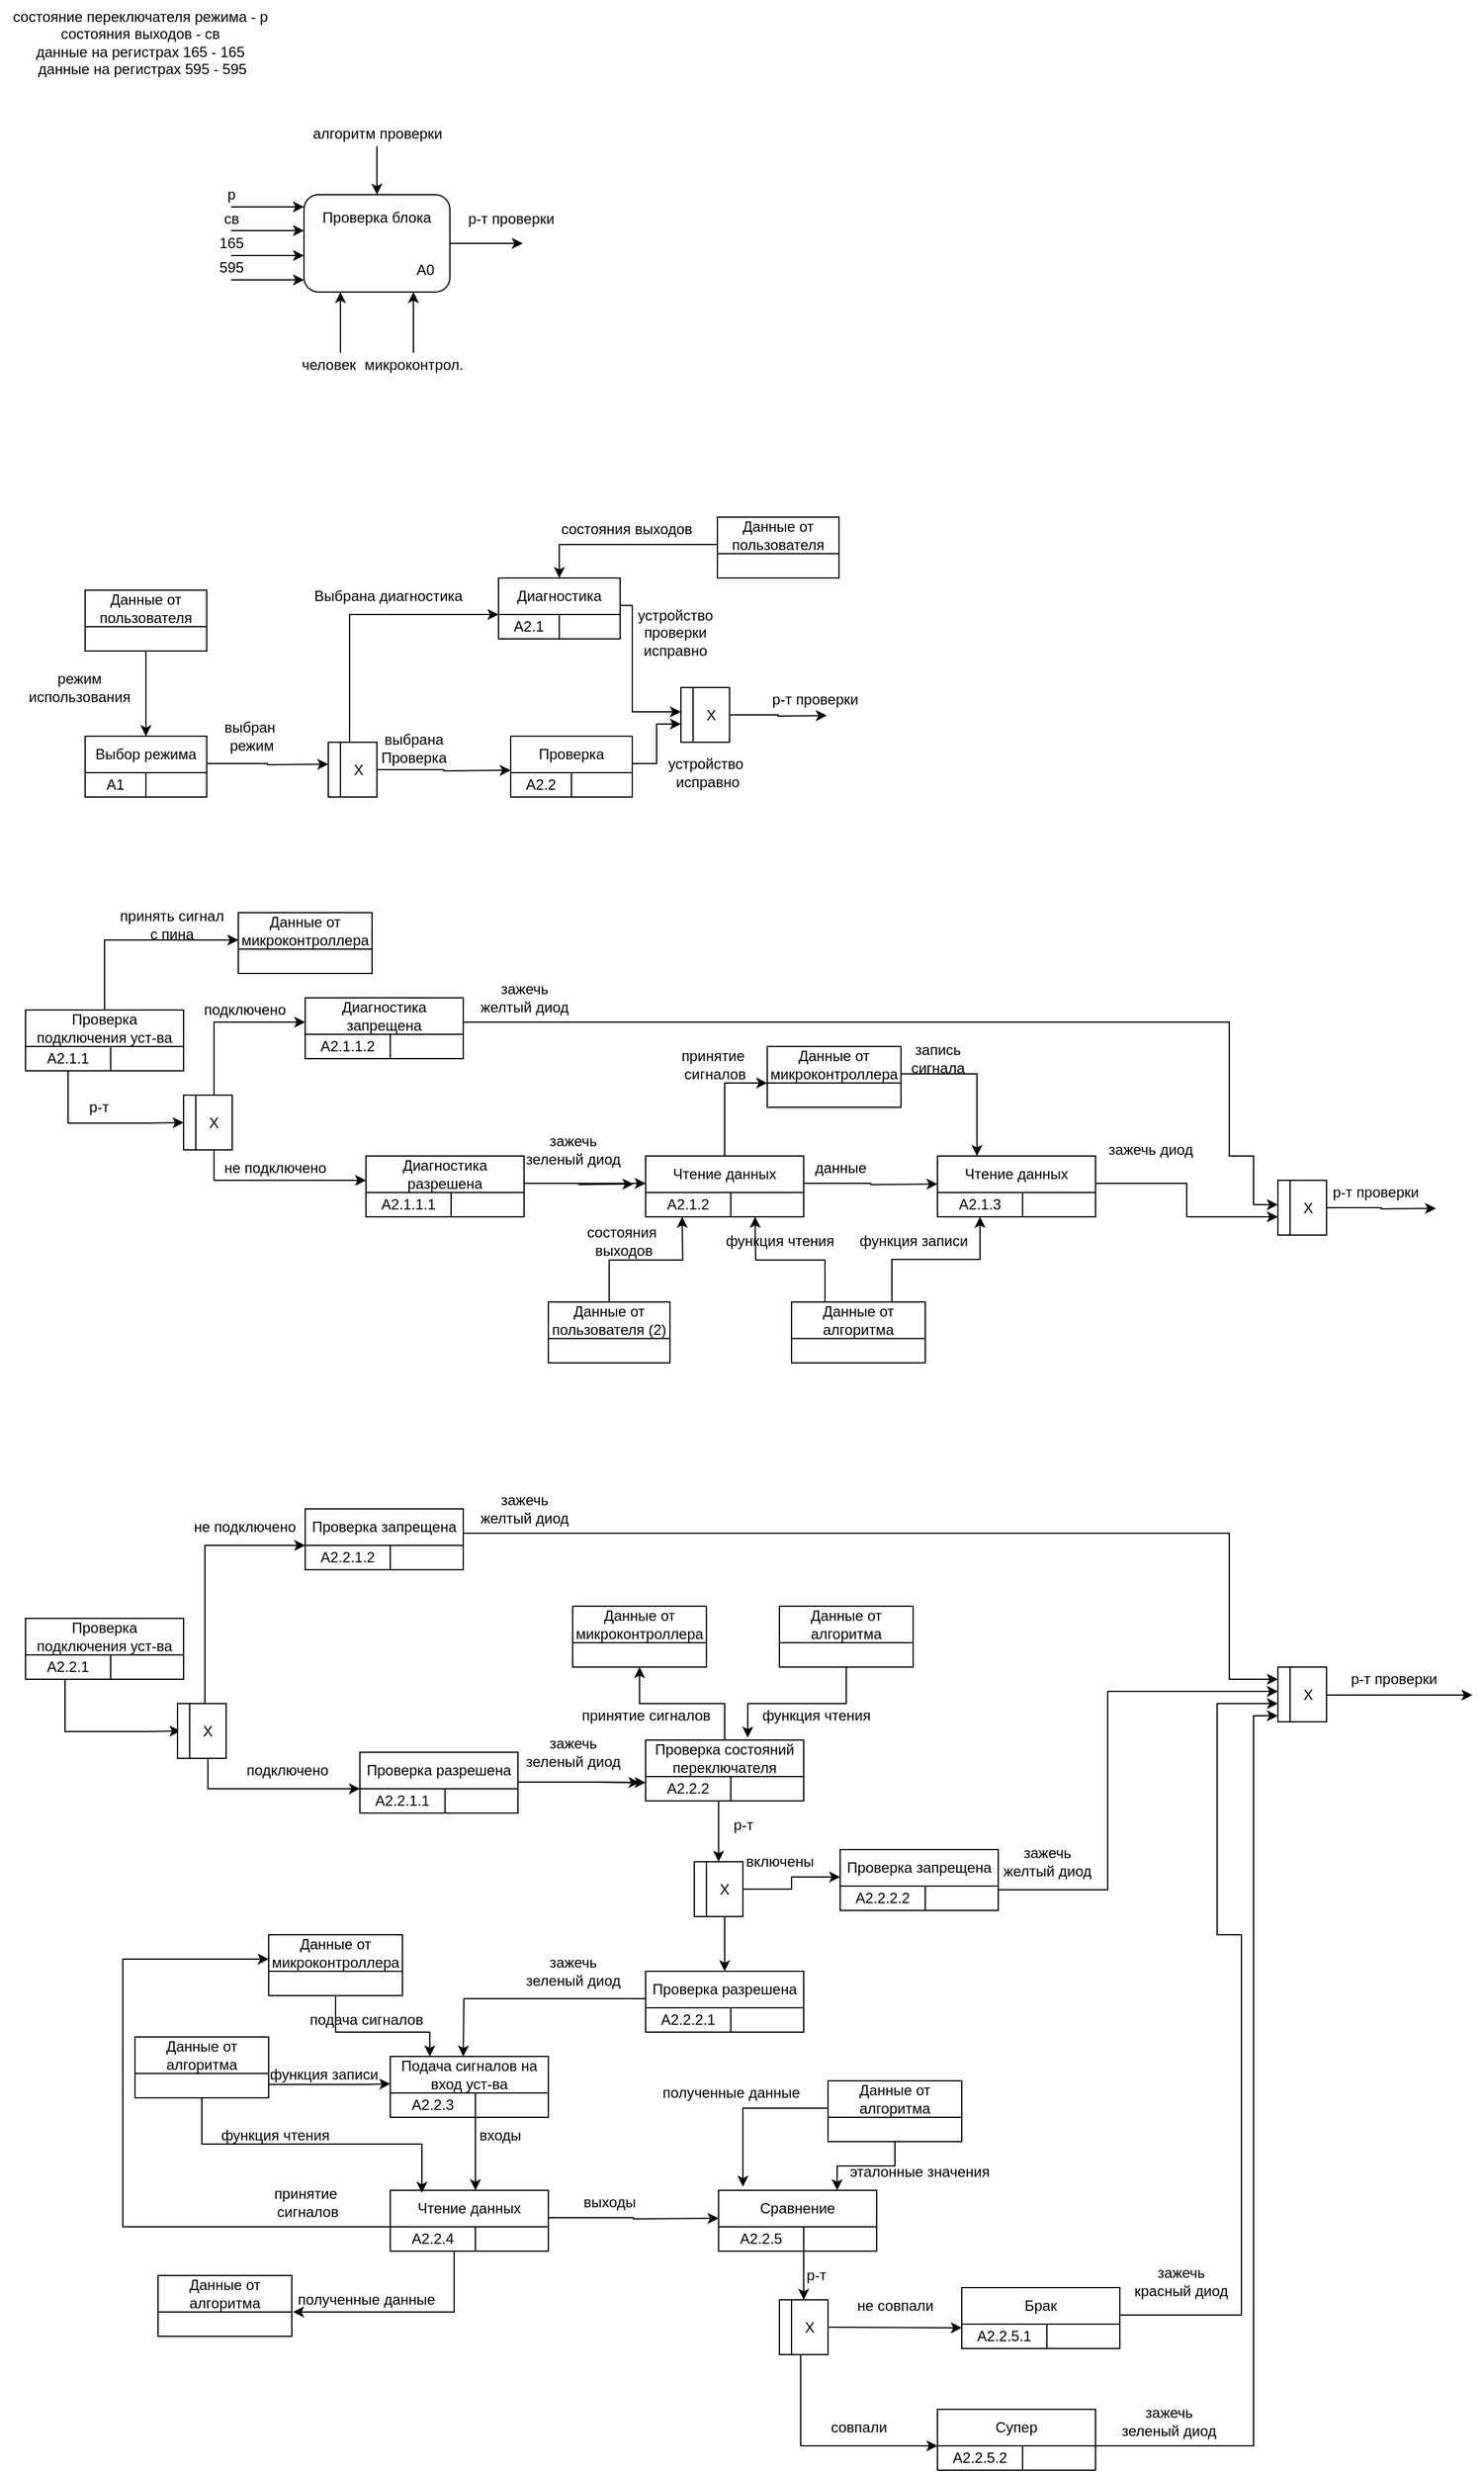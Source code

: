 <mxfile version="20.4.1" type="device" pages="2"><diagram id="7tuRg9Dl-nL5U2XtJTcE" name="Страница 1"><mxGraphModel dx="1422" dy="794" grid="1" gridSize="10" guides="1" tooltips="1" connect="1" arrows="1" fold="1" page="1" pageScale="1" pageWidth="827" pageHeight="1169" math="0" shadow="0"><root><mxCell id="0"/><mxCell id="1" parent="0"/><mxCell id="_m8RuBrpvT-IqhGiu6RX-7" value="состояние переключателя режима - р&lt;br&gt;состояния выходов - св&lt;br&gt;данные на регистрах 165 - 165&lt;br&gt;&amp;nbsp;данные на регистрах 595 - 595" style="text;html=1;align=center;verticalAlign=middle;resizable=0;points=[];autosize=1;strokeColor=none;fillColor=none;" parent="1" vertex="1"><mxGeometry x="60" y="20" width="230" height="70" as="geometry"/></mxCell><mxCell id="_m8RuBrpvT-IqhGiu6RX-12" style="edgeStyle=orthogonalEdgeStyle;rounded=0;orthogonalLoop=1;jettySize=auto;html=1;exitX=1;exitY=0.5;exitDx=0;exitDy=0;" parent="1" source="_m8RuBrpvT-IqhGiu6RX-11" edge="1"><mxGeometry relative="1" as="geometry"><mxPoint x="490" y="220" as="targetPoint"/><Array as="points"><mxPoint x="490" y="220"/></Array></mxGeometry></mxCell><mxCell id="_m8RuBrpvT-IqhGiu6RX-11" value="Проверка блока&lt;br&gt;&lt;br&gt;&lt;br&gt;&amp;nbsp; &amp;nbsp; &amp;nbsp; &amp;nbsp; &amp;nbsp; &amp;nbsp; &amp;nbsp; &amp;nbsp; &amp;nbsp; &amp;nbsp; &amp;nbsp; &amp;nbsp; А0" style="rounded=1;whiteSpace=wrap;html=1;" parent="1" vertex="1"><mxGeometry x="310" y="180" width="120" height="80" as="geometry"/></mxCell><mxCell id="_m8RuBrpvT-IqhGiu6RX-13" style="edgeStyle=orthogonalEdgeStyle;rounded=0;orthogonalLoop=1;jettySize=auto;html=1;exitX=1;exitY=0.5;exitDx=0;exitDy=0;" parent="1" edge="1"><mxGeometry relative="1" as="geometry"><mxPoint x="310" y="190" as="targetPoint"/><mxPoint x="250" y="190" as="sourcePoint"/></mxGeometry></mxCell><mxCell id="_m8RuBrpvT-IqhGiu6RX-14" style="edgeStyle=orthogonalEdgeStyle;rounded=0;orthogonalLoop=1;jettySize=auto;html=1;exitX=1;exitY=0.5;exitDx=0;exitDy=0;" parent="1" edge="1"><mxGeometry relative="1" as="geometry"><mxPoint x="310" y="230" as="targetPoint"/><mxPoint x="250" y="230" as="sourcePoint"/></mxGeometry></mxCell><mxCell id="_m8RuBrpvT-IqhGiu6RX-15" style="edgeStyle=orthogonalEdgeStyle;rounded=0;orthogonalLoop=1;jettySize=auto;html=1;exitX=1;exitY=0.5;exitDx=0;exitDy=0;" parent="1" edge="1"><mxGeometry relative="1" as="geometry"><mxPoint x="310" y="209.5" as="targetPoint"/><mxPoint x="250" y="209.5" as="sourcePoint"/></mxGeometry></mxCell><mxCell id="_m8RuBrpvT-IqhGiu6RX-16" style="edgeStyle=orthogonalEdgeStyle;rounded=0;orthogonalLoop=1;jettySize=auto;html=1;exitX=1;exitY=0.5;exitDx=0;exitDy=0;" parent="1" edge="1"><mxGeometry relative="1" as="geometry"><mxPoint x="310" y="250" as="targetPoint"/><mxPoint x="250" y="250" as="sourcePoint"/></mxGeometry></mxCell><mxCell id="_m8RuBrpvT-IqhGiu6RX-17" style="edgeStyle=orthogonalEdgeStyle;rounded=0;orthogonalLoop=1;jettySize=auto;html=1;entryX=0.5;entryY=0;entryDx=0;entryDy=0;" parent="1" target="_m8RuBrpvT-IqhGiu6RX-11" edge="1"><mxGeometry relative="1" as="geometry"><mxPoint x="380" y="150" as="targetPoint"/><mxPoint x="370" y="140" as="sourcePoint"/><Array as="points"><mxPoint x="370" y="150"/></Array></mxGeometry></mxCell><mxCell id="_m8RuBrpvT-IqhGiu6RX-19" value="р" style="text;html=1;align=center;verticalAlign=middle;resizable=0;points=[];autosize=1;strokeColor=none;fillColor=none;" parent="1" vertex="1"><mxGeometry x="235" y="165" width="30" height="30" as="geometry"/></mxCell><mxCell id="_m8RuBrpvT-IqhGiu6RX-20" value="св" style="text;html=1;align=center;verticalAlign=middle;resizable=0;points=[];autosize=1;strokeColor=none;fillColor=none;" parent="1" vertex="1"><mxGeometry x="230" y="185" width="40" height="30" as="geometry"/></mxCell><mxCell id="_m8RuBrpvT-IqhGiu6RX-22" value="595" style="text;html=1;align=center;verticalAlign=middle;resizable=0;points=[];autosize=1;strokeColor=none;fillColor=none;" parent="1" vertex="1"><mxGeometry x="230" y="225" width="40" height="30" as="geometry"/></mxCell><mxCell id="_m8RuBrpvT-IqhGiu6RX-23" value="р-т проверки" style="text;html=1;align=center;verticalAlign=middle;resizable=0;points=[];autosize=1;strokeColor=none;fillColor=none;" parent="1" vertex="1"><mxGeometry x="435" y="185" width="90" height="30" as="geometry"/></mxCell><mxCell id="_m8RuBrpvT-IqhGiu6RX-24" value="алгоритм проверки" style="text;html=1;align=center;verticalAlign=middle;resizable=0;points=[];autosize=1;strokeColor=none;fillColor=none;" parent="1" vertex="1"><mxGeometry x="305" y="115" width="130" height="30" as="geometry"/></mxCell><mxCell id="_m8RuBrpvT-IqhGiu6RX-25" value="" style="endArrow=classic;html=1;rounded=0;entryX=0.25;entryY=1;entryDx=0;entryDy=0;" parent="1" target="_m8RuBrpvT-IqhGiu6RX-11" edge="1"><mxGeometry width="50" height="50" relative="1" as="geometry"><mxPoint x="340" y="310" as="sourcePoint"/><mxPoint x="440" y="170" as="targetPoint"/></mxGeometry></mxCell><mxCell id="_m8RuBrpvT-IqhGiu6RX-26" value="" style="endArrow=classic;html=1;rounded=0;entryX=0.25;entryY=1;entryDx=0;entryDy=0;" parent="1" edge="1"><mxGeometry width="50" height="50" relative="1" as="geometry"><mxPoint x="400" y="310" as="sourcePoint"/><mxPoint x="400" y="260" as="targetPoint"/></mxGeometry></mxCell><mxCell id="_m8RuBrpvT-IqhGiu6RX-27" value="человек" style="text;html=1;align=center;verticalAlign=middle;resizable=0;points=[];autosize=1;strokeColor=none;fillColor=none;" parent="1" vertex="1"><mxGeometry x="295" y="305" width="70" height="30" as="geometry"/></mxCell><mxCell id="_m8RuBrpvT-IqhGiu6RX-28" value="микроконтрол." style="text;html=1;align=center;verticalAlign=middle;resizable=0;points=[];autosize=1;strokeColor=none;fillColor=none;" parent="1" vertex="1"><mxGeometry x="350" y="305" width="100" height="30" as="geometry"/></mxCell><mxCell id="mlzR1TxVVEG6uBCkEo_W-1" style="edgeStyle=orthogonalEdgeStyle;rounded=0;orthogonalLoop=1;jettySize=auto;html=1;exitX=0.5;exitY=1;exitDx=0;exitDy=0;elbow=vertical;" parent="1" source="mlzR1TxVVEG6uBCkEo_W-5" edge="1"><mxGeometry relative="1" as="geometry"><mxPoint x="180" y="625" as="targetPoint"/><Array as="points"><mxPoint x="180" y="625"/></Array></mxGeometry></mxCell><mxCell id="mlzR1TxVVEG6uBCkEo_W-2" value="режим &lt;br&gt;использования" style="text;html=1;align=center;verticalAlign=middle;resizable=0;points=[];autosize=1;strokeColor=none;fillColor=none;" parent="1" vertex="1"><mxGeometry x="70" y="565" width="110" height="40" as="geometry"/></mxCell><mxCell id="mlzR1TxVVEG6uBCkEo_W-3" value="" style="group" parent="1" vertex="1" connectable="0"><mxGeometry x="130" y="505" width="100" height="50" as="geometry"/></mxCell><mxCell id="mlzR1TxVVEG6uBCkEo_W-4" value="Данные от пользователя" style="rounded=0;whiteSpace=wrap;html=1;" parent="mlzR1TxVVEG6uBCkEo_W-3" vertex="1"><mxGeometry width="100" height="30" as="geometry"/></mxCell><mxCell id="mlzR1TxVVEG6uBCkEo_W-5" value="" style="rounded=0;whiteSpace=wrap;html=1;" parent="mlzR1TxVVEG6uBCkEo_W-3" vertex="1"><mxGeometry y="30" width="100" height="20" as="geometry"/></mxCell><mxCell id="mlzR1TxVVEG6uBCkEo_W-6" value="" style="group" parent="1" vertex="1" connectable="0"><mxGeometry x="130" y="625" width="100" height="50" as="geometry"/></mxCell><mxCell id="mlzR1TxVVEG6uBCkEo_W-7" value="Выбор режима" style="rounded=0;whiteSpace=wrap;html=1;" parent="mlzR1TxVVEG6uBCkEo_W-6" vertex="1"><mxGeometry width="100" height="30" as="geometry"/></mxCell><mxCell id="mlzR1TxVVEG6uBCkEo_W-8" value="А1" style="rounded=0;whiteSpace=wrap;html=1;" parent="mlzR1TxVVEG6uBCkEo_W-6" vertex="1"><mxGeometry y="30" width="50" height="20" as="geometry"/></mxCell><mxCell id="mlzR1TxVVEG6uBCkEo_W-9" value="" style="rounded=0;whiteSpace=wrap;html=1;" parent="mlzR1TxVVEG6uBCkEo_W-6" vertex="1"><mxGeometry x="50" y="30" width="50" height="20" as="geometry"/></mxCell><mxCell id="mlzR1TxVVEG6uBCkEo_W-10" style="edgeStyle=orthogonalEdgeStyle;rounded=0;orthogonalLoop=1;jettySize=auto;html=1;exitX=1;exitY=0.75;exitDx=0;exitDy=0;elbow=vertical;" parent="1" source="mlzR1TxVVEG6uBCkEo_W-7" edge="1"><mxGeometry relative="1" as="geometry"><mxPoint x="330" y="648" as="targetPoint"/></mxGeometry></mxCell><mxCell id="mlzR1TxVVEG6uBCkEo_W-11" value="выбран&lt;br&gt;&amp;nbsp;режим" style="text;html=1;align=center;verticalAlign=middle;resizable=0;points=[];autosize=1;strokeColor=none;fillColor=none;" parent="1" vertex="1"><mxGeometry x="230" y="605" width="70" height="40" as="geometry"/></mxCell><mxCell id="mlzR1TxVVEG6uBCkEo_W-12" value="" style="group" parent="1" vertex="1" connectable="0"><mxGeometry x="330" y="630" width="40" height="45" as="geometry"/></mxCell><mxCell id="mlzR1TxVVEG6uBCkEo_W-13" value="" style="rounded=0;whiteSpace=wrap;html=1;" parent="mlzR1TxVVEG6uBCkEo_W-12" vertex="1"><mxGeometry width="10" height="45" as="geometry"/></mxCell><mxCell id="mlzR1TxVVEG6uBCkEo_W-14" value="Х" style="rounded=0;whiteSpace=wrap;html=1;" parent="mlzR1TxVVEG6uBCkEo_W-12" vertex="1"><mxGeometry x="10" width="30" height="45" as="geometry"/></mxCell><mxCell id="mlzR1TxVVEG6uBCkEo_W-15" style="edgeStyle=orthogonalEdgeStyle;rounded=0;orthogonalLoop=1;jettySize=auto;html=1;exitX=0.25;exitY=0;exitDx=0;exitDy=0;elbow=vertical;" parent="1" source="mlzR1TxVVEG6uBCkEo_W-14" edge="1"><mxGeometry relative="1" as="geometry"><mxPoint x="470" y="525" as="targetPoint"/><Array as="points"><mxPoint x="348" y="525"/></Array></mxGeometry></mxCell><mxCell id="mlzR1TxVVEG6uBCkEo_W-16" value="Выбрана диагностика" style="text;html=1;align=center;verticalAlign=middle;resizable=0;points=[];autosize=1;strokeColor=none;fillColor=none;" parent="1" vertex="1"><mxGeometry x="304" y="495" width="150" height="30" as="geometry"/></mxCell><mxCell id="mlzR1TxVVEG6uBCkEo_W-17" value="" style="group" parent="1" vertex="1" connectable="0"><mxGeometry x="470" y="495" width="100" height="50" as="geometry"/></mxCell><mxCell id="mlzR1TxVVEG6uBCkEo_W-18" value="Диагностика" style="rounded=0;whiteSpace=wrap;html=1;" parent="mlzR1TxVVEG6uBCkEo_W-17" vertex="1"><mxGeometry width="100" height="30" as="geometry"/></mxCell><mxCell id="mlzR1TxVVEG6uBCkEo_W-19" value="А2.1" style="rounded=0;whiteSpace=wrap;html=1;" parent="mlzR1TxVVEG6uBCkEo_W-17" vertex="1"><mxGeometry y="30" width="50" height="20" as="geometry"/></mxCell><mxCell id="mlzR1TxVVEG6uBCkEo_W-20" value="" style="rounded=0;whiteSpace=wrap;html=1;" parent="mlzR1TxVVEG6uBCkEo_W-17" vertex="1"><mxGeometry x="50" y="30" width="50" height="20" as="geometry"/></mxCell><mxCell id="mlzR1TxVVEG6uBCkEo_W-21" style="edgeStyle=orthogonalEdgeStyle;rounded=0;orthogonalLoop=1;jettySize=auto;html=1;exitX=1;exitY=0.5;exitDx=0;exitDy=0;elbow=vertical;" parent="1" source="mlzR1TxVVEG6uBCkEo_W-14" edge="1"><mxGeometry relative="1" as="geometry"><mxPoint x="480" y="653" as="targetPoint"/></mxGeometry></mxCell><mxCell id="mlzR1TxVVEG6uBCkEo_W-22" value="выбрана&lt;br&gt;Проверка" style="text;html=1;align=center;verticalAlign=middle;resizable=0;points=[];autosize=1;strokeColor=none;fillColor=none;" parent="1" vertex="1"><mxGeometry x="360" y="615" width="80" height="40" as="geometry"/></mxCell><mxCell id="mlzR1TxVVEG6uBCkEo_W-23" value="" style="group" parent="1" vertex="1" connectable="0"><mxGeometry x="480" y="625" width="100" height="50" as="geometry"/></mxCell><mxCell id="mlzR1TxVVEG6uBCkEo_W-24" value="Проверка" style="rounded=0;whiteSpace=wrap;html=1;" parent="mlzR1TxVVEG6uBCkEo_W-23" vertex="1"><mxGeometry width="100" height="30" as="geometry"/></mxCell><mxCell id="mlzR1TxVVEG6uBCkEo_W-25" value="А2.2" style="rounded=0;whiteSpace=wrap;html=1;" parent="mlzR1TxVVEG6uBCkEo_W-23" vertex="1"><mxGeometry y="30" width="50" height="20" as="geometry"/></mxCell><mxCell id="mlzR1TxVVEG6uBCkEo_W-26" value="" style="rounded=0;whiteSpace=wrap;html=1;" parent="mlzR1TxVVEG6uBCkEo_W-23" vertex="1"><mxGeometry x="50" y="30" width="50" height="20" as="geometry"/></mxCell><mxCell id="mlzR1TxVVEG6uBCkEo_W-27" style="edgeStyle=orthogonalEdgeStyle;rounded=0;orthogonalLoop=1;jettySize=auto;html=1;exitX=1;exitY=0.75;exitDx=0;exitDy=0;elbow=vertical;" parent="1" source="mlzR1TxVVEG6uBCkEo_W-18" edge="1"><mxGeometry relative="1" as="geometry"><mxPoint x="620" y="605" as="targetPoint"/><Array as="points"><mxPoint x="580" y="518"/><mxPoint x="580" y="605"/></Array></mxGeometry></mxCell><mxCell id="mlzR1TxVVEG6uBCkEo_W-28" style="edgeStyle=orthogonalEdgeStyle;rounded=0;orthogonalLoop=1;jettySize=auto;html=1;exitX=1;exitY=0.75;exitDx=0;exitDy=0;elbow=vertical;" parent="1" source="mlzR1TxVVEG6uBCkEo_W-24" edge="1"><mxGeometry relative="1" as="geometry"><mxPoint x="620" y="615" as="targetPoint"/><Array as="points"><mxPoint x="600" y="648"/><mxPoint x="600" y="615"/></Array></mxGeometry></mxCell><mxCell id="mlzR1TxVVEG6uBCkEo_W-29" value="" style="group" parent="1" vertex="1" connectable="0"><mxGeometry x="620" y="585" width="40" height="45" as="geometry"/></mxCell><mxCell id="mlzR1TxVVEG6uBCkEo_W-30" value="" style="rounded=0;whiteSpace=wrap;html=1;" parent="mlzR1TxVVEG6uBCkEo_W-29" vertex="1"><mxGeometry width="10" height="45" as="geometry"/></mxCell><mxCell id="mlzR1TxVVEG6uBCkEo_W-31" value="Х" style="rounded=0;whiteSpace=wrap;html=1;" parent="mlzR1TxVVEG6uBCkEo_W-29" vertex="1"><mxGeometry x="10" width="30" height="45" as="geometry"/></mxCell><mxCell id="mlzR1TxVVEG6uBCkEo_W-32" style="edgeStyle=orthogonalEdgeStyle;rounded=0;orthogonalLoop=1;jettySize=auto;html=1;exitX=1;exitY=0.5;exitDx=0;exitDy=0;elbow=vertical;" parent="1" source="mlzR1TxVVEG6uBCkEo_W-31" edge="1"><mxGeometry relative="1" as="geometry"><mxPoint x="740" y="608" as="targetPoint"/></mxGeometry></mxCell><mxCell id="mlzR1TxVVEG6uBCkEo_W-33" value="р-т проверки" style="text;html=1;align=center;verticalAlign=middle;resizable=0;points=[];autosize=1;strokeColor=none;fillColor=none;" parent="1" vertex="1"><mxGeometry x="685" y="580" width="90" height="30" as="geometry"/></mxCell><mxCell id="mlzR1TxVVEG6uBCkEo_W-34" value="" style="group" parent="1" vertex="1" connectable="0"><mxGeometry x="650" y="445" width="100" height="50" as="geometry"/></mxCell><mxCell id="mlzR1TxVVEG6uBCkEo_W-35" value="Данные от пользователя" style="rounded=0;whiteSpace=wrap;html=1;" parent="mlzR1TxVVEG6uBCkEo_W-34" vertex="1"><mxGeometry width="100" height="30" as="geometry"/></mxCell><mxCell id="mlzR1TxVVEG6uBCkEo_W-36" value="" style="rounded=0;whiteSpace=wrap;html=1;" parent="mlzR1TxVVEG6uBCkEo_W-34" vertex="1"><mxGeometry y="30" width="100" height="20" as="geometry"/></mxCell><mxCell id="mlzR1TxVVEG6uBCkEo_W-37" style="edgeStyle=orthogonalEdgeStyle;rounded=0;orthogonalLoop=1;jettySize=auto;html=1;exitX=0;exitY=0.75;exitDx=0;exitDy=0;entryX=0.5;entryY=0;entryDx=0;entryDy=0;elbow=vertical;" parent="1" source="mlzR1TxVVEG6uBCkEo_W-35" target="mlzR1TxVVEG6uBCkEo_W-18" edge="1"><mxGeometry relative="1" as="geometry"/></mxCell><mxCell id="mlzR1TxVVEG6uBCkEo_W-38" value="состояния выходов" style="text;html=1;align=center;verticalAlign=middle;resizable=0;points=[];autosize=1;strokeColor=none;fillColor=none;" parent="1" vertex="1"><mxGeometry x="510" y="440" width="130" height="30" as="geometry"/></mxCell><mxCell id="mlzR1TxVVEG6uBCkEo_W-40" value="устройство &lt;br&gt;проверки &lt;br&gt;исправно" style="text;html=1;align=center;verticalAlign=middle;resizable=0;points=[];autosize=1;strokeColor=none;fillColor=none;" parent="1" vertex="1"><mxGeometry x="570" y="510" width="90" height="60" as="geometry"/></mxCell><mxCell id="mlzR1TxVVEG6uBCkEo_W-41" value="устройство&lt;br&gt;&amp;nbsp;исправно" style="text;html=1;align=center;verticalAlign=middle;resizable=0;points=[];autosize=1;strokeColor=none;fillColor=none;" parent="1" vertex="1"><mxGeometry x="595" y="635" width="90" height="40" as="geometry"/></mxCell><mxCell id="mlzR1TxVVEG6uBCkEo_W-79" value="" style="group" parent="1" vertex="1" connectable="0"><mxGeometry x="81" y="850" width="130" height="50" as="geometry"/></mxCell><mxCell id="mlzR1TxVVEG6uBCkEo_W-80" value="Проверка подключения уст-ва" style="rounded=0;whiteSpace=wrap;html=1;" parent="mlzR1TxVVEG6uBCkEo_W-79" vertex="1"><mxGeometry width="130" height="30" as="geometry"/></mxCell><mxCell id="mlzR1TxVVEG6uBCkEo_W-81" value="А2.1.1" style="rounded=0;whiteSpace=wrap;html=1;" parent="mlzR1TxVVEG6uBCkEo_W-79" vertex="1"><mxGeometry y="30" width="70" height="20" as="geometry"/></mxCell><mxCell id="mlzR1TxVVEG6uBCkEo_W-82" value="" style="rounded=0;whiteSpace=wrap;html=1;" parent="mlzR1TxVVEG6uBCkEo_W-79" vertex="1"><mxGeometry x="70" y="30" width="60" height="20" as="geometry"/></mxCell><mxCell id="mlzR1TxVVEG6uBCkEo_W-84" value="" style="group" parent="1" vertex="1" connectable="0"><mxGeometry x="256" y="770" width="110" height="50" as="geometry"/></mxCell><mxCell id="mlzR1TxVVEG6uBCkEo_W-85" value="Данные от микроконтроллера" style="rounded=0;whiteSpace=wrap;html=1;" parent="mlzR1TxVVEG6uBCkEo_W-84" vertex="1"><mxGeometry width="110.0" height="30" as="geometry"/></mxCell><mxCell id="mlzR1TxVVEG6uBCkEo_W-86" value="" style="rounded=0;whiteSpace=wrap;html=1;" parent="mlzR1TxVVEG6uBCkEo_W-84" vertex="1"><mxGeometry y="30" width="110.0" height="20" as="geometry"/></mxCell><mxCell id="mlzR1TxVVEG6uBCkEo_W-92" style="edgeStyle=orthogonalEdgeStyle;rounded=0;orthogonalLoop=1;jettySize=auto;html=1;exitX=0.5;exitY=1;exitDx=0;exitDy=0;elbow=vertical;entryX=0;entryY=0.5;entryDx=0;entryDy=0;" parent="1" source="mlzR1TxVVEG6uBCkEo_W-81" target="mlzR1TxVVEG6uBCkEo_W-95" edge="1"><mxGeometry relative="1" as="geometry"><mxPoint x="181" y="950" as="targetPoint"/><Array as="points"><mxPoint x="116" y="943"/><mxPoint x="181" y="943"/></Array></mxGeometry></mxCell><mxCell id="mlzR1TxVVEG6uBCkEo_W-93" value="р-т" style="text;html=1;align=center;verticalAlign=middle;resizable=0;points=[];autosize=1;strokeColor=none;fillColor=none;" parent="1" vertex="1"><mxGeometry x="121" y="915" width="40" height="30" as="geometry"/></mxCell><mxCell id="mlzR1TxVVEG6uBCkEo_W-94" value="" style="group" parent="1" vertex="1" connectable="0"><mxGeometry x="211" y="920" width="40" height="45" as="geometry"/></mxCell><mxCell id="mlzR1TxVVEG6uBCkEo_W-95" value="" style="rounded=0;whiteSpace=wrap;html=1;" parent="mlzR1TxVVEG6uBCkEo_W-94" vertex="1"><mxGeometry width="10" height="45" as="geometry"/></mxCell><mxCell id="mlzR1TxVVEG6uBCkEo_W-96" value="Х" style="rounded=0;whiteSpace=wrap;html=1;" parent="mlzR1TxVVEG6uBCkEo_W-94" vertex="1"><mxGeometry x="10" width="30" height="45" as="geometry"/></mxCell><mxCell id="mlzR1TxVVEG6uBCkEo_W-99" style="edgeStyle=orthogonalEdgeStyle;rounded=0;orthogonalLoop=1;jettySize=auto;html=1;exitX=0.5;exitY=0;exitDx=0;exitDy=0;elbow=vertical;" parent="1" source="mlzR1TxVVEG6uBCkEo_W-96" edge="1"><mxGeometry relative="1" as="geometry"><mxPoint x="311" y="860" as="targetPoint"/><Array as="points"><mxPoint x="236" y="860"/><mxPoint x="301" y="860"/></Array></mxGeometry></mxCell><mxCell id="mlzR1TxVVEG6uBCkEo_W-100" value="подключено" style="text;html=1;align=center;verticalAlign=middle;resizable=0;points=[];autosize=1;strokeColor=none;fillColor=none;" parent="1" vertex="1"><mxGeometry x="216" y="835" width="90" height="30" as="geometry"/></mxCell><mxCell id="mlzR1TxVVEG6uBCkEo_W-101" style="edgeStyle=orthogonalEdgeStyle;rounded=0;orthogonalLoop=1;jettySize=auto;html=1;exitX=0.5;exitY=1;exitDx=0;exitDy=0;elbow=vertical;" parent="1" source="mlzR1TxVVEG6uBCkEo_W-96" edge="1"><mxGeometry relative="1" as="geometry"><mxPoint x="361" y="990" as="targetPoint"/><Array as="points"><mxPoint x="236" y="990"/></Array></mxGeometry></mxCell><mxCell id="mlzR1TxVVEG6uBCkEo_W-102" value="" style="group" parent="1" vertex="1" connectable="0"><mxGeometry x="311" y="840" width="130" height="50" as="geometry"/></mxCell><mxCell id="mlzR1TxVVEG6uBCkEo_W-103" value="Диагностика запрещена" style="rounded=0;whiteSpace=wrap;html=1;" parent="mlzR1TxVVEG6uBCkEo_W-102" vertex="1"><mxGeometry width="130" height="30" as="geometry"/></mxCell><mxCell id="mlzR1TxVVEG6uBCkEo_W-104" value="А2.1.1.2" style="rounded=0;whiteSpace=wrap;html=1;" parent="mlzR1TxVVEG6uBCkEo_W-102" vertex="1"><mxGeometry y="30" width="70" height="20" as="geometry"/></mxCell><mxCell id="mlzR1TxVVEG6uBCkEo_W-105" value="" style="rounded=0;whiteSpace=wrap;html=1;" parent="mlzR1TxVVEG6uBCkEo_W-102" vertex="1"><mxGeometry x="70" y="30" width="60" height="20" as="geometry"/></mxCell><mxCell id="mlzR1TxVVEG6uBCkEo_W-106" value="не подключено" style="text;html=1;align=center;verticalAlign=middle;resizable=0;points=[];autosize=1;strokeColor=none;fillColor=none;" parent="1" vertex="1"><mxGeometry x="231" y="965" width="110" height="30" as="geometry"/></mxCell><mxCell id="mlzR1TxVVEG6uBCkEo_W-108" value="" style="group" parent="1" vertex="1" connectable="0"><mxGeometry x="361" y="970" width="130" height="50" as="geometry"/></mxCell><mxCell id="mlzR1TxVVEG6uBCkEo_W-109" value="Диагностика разрешена" style="rounded=0;whiteSpace=wrap;html=1;" parent="mlzR1TxVVEG6uBCkEo_W-108" vertex="1"><mxGeometry width="130" height="30" as="geometry"/></mxCell><mxCell id="mlzR1TxVVEG6uBCkEo_W-110" value="А2.1.1.1" style="rounded=0;whiteSpace=wrap;html=1;" parent="mlzR1TxVVEG6uBCkEo_W-108" vertex="1"><mxGeometry y="30" width="70" height="20" as="geometry"/></mxCell><mxCell id="mlzR1TxVVEG6uBCkEo_W-111" value="" style="rounded=0;whiteSpace=wrap;html=1;" parent="mlzR1TxVVEG6uBCkEo_W-108" vertex="1"><mxGeometry x="70" y="30" width="60" height="20" as="geometry"/></mxCell><mxCell id="mlzR1TxVVEG6uBCkEo_W-112" style="edgeStyle=orthogonalEdgeStyle;rounded=0;orthogonalLoop=1;jettySize=auto;html=1;exitX=1;exitY=0.75;exitDx=0;exitDy=0;elbow=vertical;" parent="1" source="mlzR1TxVVEG6uBCkEo_W-103" edge="1"><mxGeometry relative="1" as="geometry"><mxPoint x="1111" y="1010" as="targetPoint"/><Array as="points"><mxPoint x="441" y="860"/><mxPoint x="1071" y="860"/><mxPoint x="1071" y="970"/><mxPoint x="1091" y="970"/><mxPoint x="1091" y="1010"/><mxPoint x="1111" y="1010"/></Array></mxGeometry></mxCell><mxCell id="mlzR1TxVVEG6uBCkEo_W-113" value="зажечь &lt;br&gt;желтый диод" style="text;html=1;align=center;verticalAlign=middle;resizable=0;points=[];autosize=1;strokeColor=none;fillColor=none;" parent="1" vertex="1"><mxGeometry x="441" y="820" width="100" height="40" as="geometry"/></mxCell><mxCell id="mlzR1TxVVEG6uBCkEo_W-114" style="edgeStyle=orthogonalEdgeStyle;rounded=0;orthogonalLoop=1;jettySize=auto;html=1;exitX=1;exitY=0.75;exitDx=0;exitDy=0;elbow=vertical;" parent="1" source="mlzR1TxVVEG6uBCkEo_W-109" edge="1"><mxGeometry relative="1" as="geometry"><mxPoint x="581" y="993" as="targetPoint"/></mxGeometry></mxCell><mxCell id="mlzR1TxVVEG6uBCkEo_W-115" style="edgeStyle=orthogonalEdgeStyle;rounded=0;orthogonalLoop=1;jettySize=auto;html=1;exitX=1;exitY=0.75;exitDx=0;exitDy=0;elbow=vertical;entryX=0;entryY=0.75;entryDx=0;entryDy=0;" parent="1" source="mlzR1TxVVEG6uBCkEo_W-109" target="mlzR1TxVVEG6uBCkEo_W-118" edge="1"><mxGeometry relative="1" as="geometry"><mxPoint x="581" y="993" as="targetPoint"/><Array as="points"/></mxGeometry></mxCell><mxCell id="mlzR1TxVVEG6uBCkEo_W-116" value="зажечь &lt;br&gt;зеленый диод" style="text;html=1;align=center;verticalAlign=middle;resizable=0;points=[];autosize=1;strokeColor=none;fillColor=none;" parent="1" vertex="1"><mxGeometry x="481" y="945" width="100" height="40" as="geometry"/></mxCell><mxCell id="mlzR1TxVVEG6uBCkEo_W-117" value="" style="group" parent="1" vertex="1" connectable="0"><mxGeometry x="591" y="970" width="130" height="50" as="geometry"/></mxCell><mxCell id="mlzR1TxVVEG6uBCkEo_W-118" value="Чтение данных" style="rounded=0;whiteSpace=wrap;html=1;" parent="mlzR1TxVVEG6uBCkEo_W-117" vertex="1"><mxGeometry width="130" height="30" as="geometry"/></mxCell><mxCell id="mlzR1TxVVEG6uBCkEo_W-119" value="А2.1.2" style="rounded=0;whiteSpace=wrap;html=1;" parent="mlzR1TxVVEG6uBCkEo_W-117" vertex="1"><mxGeometry y="30" width="70" height="20" as="geometry"/></mxCell><mxCell id="mlzR1TxVVEG6uBCkEo_W-120" value="" style="rounded=0;whiteSpace=wrap;html=1;" parent="mlzR1TxVVEG6uBCkEo_W-117" vertex="1"><mxGeometry x="70" y="30" width="60" height="20" as="geometry"/></mxCell><mxCell id="mlzR1TxVVEG6uBCkEo_W-121" value="" style="group" parent="1" vertex="1" connectable="0"><mxGeometry x="511" y="1090" width="100" height="50" as="geometry"/></mxCell><mxCell id="mlzR1TxVVEG6uBCkEo_W-122" value="Данные от пользователя (2)" style="rounded=0;whiteSpace=wrap;html=1;" parent="mlzR1TxVVEG6uBCkEo_W-121" vertex="1"><mxGeometry width="100" height="30" as="geometry"/></mxCell><mxCell id="mlzR1TxVVEG6uBCkEo_W-123" value="" style="rounded=0;whiteSpace=wrap;html=1;" parent="mlzR1TxVVEG6uBCkEo_W-121" vertex="1"><mxGeometry y="30" width="100" height="20" as="geometry"/></mxCell><mxCell id="mlzR1TxVVEG6uBCkEo_W-124" style="edgeStyle=orthogonalEdgeStyle;rounded=0;orthogonalLoop=1;jettySize=auto;html=1;exitX=0.5;exitY=0;exitDx=0;exitDy=0;elbow=vertical;" parent="1" source="mlzR1TxVVEG6uBCkEo_W-122" edge="1"><mxGeometry relative="1" as="geometry"><mxPoint x="621" y="1020" as="targetPoint"/></mxGeometry></mxCell><mxCell id="mlzR1TxVVEG6uBCkEo_W-125" value="состояния&lt;br&gt;&amp;nbsp;выходов" style="text;html=1;align=center;verticalAlign=middle;resizable=0;points=[];autosize=1;strokeColor=none;fillColor=none;" parent="1" vertex="1"><mxGeometry x="531" y="1020" width="80" height="40" as="geometry"/></mxCell><mxCell id="mlzR1TxVVEG6uBCkEo_W-127" value="" style="group" parent="1" vertex="1" connectable="0"><mxGeometry x="691" y="880" width="110" height="50" as="geometry"/></mxCell><mxCell id="mlzR1TxVVEG6uBCkEo_W-128" value="Данные от микроконтроллера" style="rounded=0;whiteSpace=wrap;html=1;" parent="mlzR1TxVVEG6uBCkEo_W-127" vertex="1"><mxGeometry width="110.0" height="30" as="geometry"/></mxCell><mxCell id="mlzR1TxVVEG6uBCkEo_W-129" value="" style="rounded=0;whiteSpace=wrap;html=1;" parent="mlzR1TxVVEG6uBCkEo_W-127" vertex="1"><mxGeometry y="30" width="110.0" height="20" as="geometry"/></mxCell><mxCell id="mlzR1TxVVEG6uBCkEo_W-131" value="принятие&lt;br&gt;&amp;nbsp;сигналов" style="text;html=1;align=center;verticalAlign=middle;resizable=0;points=[];autosize=1;strokeColor=none;fillColor=none;" parent="1" vertex="1"><mxGeometry x="606" y="875" width="80" height="40" as="geometry"/></mxCell><mxCell id="mlzR1TxVVEG6uBCkEo_W-132" style="edgeStyle=orthogonalEdgeStyle;rounded=0;orthogonalLoop=1;jettySize=auto;html=1;exitX=1;exitY=0.75;exitDx=0;exitDy=0;elbow=vertical;" parent="1" source="mlzR1TxVVEG6uBCkEo_W-118" edge="1"><mxGeometry relative="1" as="geometry"><mxPoint x="831" y="993" as="targetPoint"/></mxGeometry></mxCell><mxCell id="mlzR1TxVVEG6uBCkEo_W-133" value="данные" style="text;html=1;align=center;verticalAlign=middle;resizable=0;points=[];autosize=1;strokeColor=none;fillColor=none;" parent="1" vertex="1"><mxGeometry x="716" y="965" width="70" height="30" as="geometry"/></mxCell><mxCell id="mlzR1TxVVEG6uBCkEo_W-134" value="" style="group" parent="1" vertex="1" connectable="0"><mxGeometry x="831" y="970" width="130" height="50" as="geometry"/></mxCell><mxCell id="mlzR1TxVVEG6uBCkEo_W-135" value="Чтение данных" style="rounded=0;whiteSpace=wrap;html=1;" parent="mlzR1TxVVEG6uBCkEo_W-134" vertex="1"><mxGeometry width="130" height="30" as="geometry"/></mxCell><mxCell id="mlzR1TxVVEG6uBCkEo_W-136" value="А2.1.3" style="rounded=0;whiteSpace=wrap;html=1;" parent="mlzR1TxVVEG6uBCkEo_W-134" vertex="1"><mxGeometry y="30" width="70" height="20" as="geometry"/></mxCell><mxCell id="mlzR1TxVVEG6uBCkEo_W-137" value="" style="rounded=0;whiteSpace=wrap;html=1;" parent="mlzR1TxVVEG6uBCkEo_W-134" vertex="1"><mxGeometry x="70" y="30" width="60" height="20" as="geometry"/></mxCell><mxCell id="mlzR1TxVVEG6uBCkEo_W-139" style="edgeStyle=orthogonalEdgeStyle;rounded=0;orthogonalLoop=1;jettySize=auto;html=1;exitX=1;exitY=0.75;exitDx=0;exitDy=0;entryX=0.25;entryY=0;entryDx=0;entryDy=0;elbow=vertical;" parent="1" source="mlzR1TxVVEG6uBCkEo_W-128" target="mlzR1TxVVEG6uBCkEo_W-135" edge="1"><mxGeometry relative="1" as="geometry"/></mxCell><mxCell id="mlzR1TxVVEG6uBCkEo_W-140" value="запись&lt;br&gt;сигнала" style="text;html=1;align=center;verticalAlign=middle;resizable=0;points=[];autosize=1;strokeColor=none;fillColor=none;" parent="1" vertex="1"><mxGeometry x="796" y="870" width="70" height="40" as="geometry"/></mxCell><mxCell id="mlzR1TxVVEG6uBCkEo_W-141" value="" style="group" parent="1" vertex="1" connectable="0"><mxGeometry x="711" y="1090" width="110" height="50" as="geometry"/></mxCell><mxCell id="mlzR1TxVVEG6uBCkEo_W-142" value="Данные от алгоритма" style="rounded=0;whiteSpace=wrap;html=1;" parent="mlzR1TxVVEG6uBCkEo_W-141" vertex="1"><mxGeometry width="110.0" height="30" as="geometry"/></mxCell><mxCell id="mlzR1TxVVEG6uBCkEo_W-143" value="" style="rounded=0;whiteSpace=wrap;html=1;" parent="mlzR1TxVVEG6uBCkEo_W-141" vertex="1"><mxGeometry y="30" width="110.0" height="20" as="geometry"/></mxCell><mxCell id="mlzR1TxVVEG6uBCkEo_W-144" style="edgeStyle=orthogonalEdgeStyle;rounded=0;orthogonalLoop=1;jettySize=auto;html=1;exitX=0.25;exitY=0;exitDx=0;exitDy=0;elbow=vertical;" parent="1" source="mlzR1TxVVEG6uBCkEo_W-142" edge="1"><mxGeometry relative="1" as="geometry"><mxPoint x="681" y="1020" as="targetPoint"/></mxGeometry></mxCell><mxCell id="mlzR1TxVVEG6uBCkEo_W-145" value="функция чтения" style="text;html=1;align=center;verticalAlign=middle;resizable=0;points=[];autosize=1;strokeColor=none;fillColor=none;" parent="1" vertex="1"><mxGeometry x="646" y="1025" width="110" height="30" as="geometry"/></mxCell><mxCell id="mlzR1TxVVEG6uBCkEo_W-146" style="edgeStyle=orthogonalEdgeStyle;rounded=0;orthogonalLoop=1;jettySize=auto;html=1;exitX=0.75;exitY=0;exitDx=0;exitDy=0;entryX=0.5;entryY=1;entryDx=0;entryDy=0;elbow=vertical;" parent="1" source="mlzR1TxVVEG6uBCkEo_W-142" target="mlzR1TxVVEG6uBCkEo_W-136" edge="1"><mxGeometry relative="1" as="geometry"/></mxCell><mxCell id="mlzR1TxVVEG6uBCkEo_W-147" value="функция записи" style="text;html=1;align=center;verticalAlign=middle;resizable=0;points=[];autosize=1;strokeColor=none;fillColor=none;" parent="1" vertex="1"><mxGeometry x="756" y="1025" width="110" height="30" as="geometry"/></mxCell><mxCell id="mlzR1TxVVEG6uBCkEo_W-148" style="edgeStyle=orthogonalEdgeStyle;rounded=0;orthogonalLoop=1;jettySize=auto;html=1;exitX=1;exitY=0.75;exitDx=0;exitDy=0;elbow=vertical;" parent="1" source="mlzR1TxVVEG6uBCkEo_W-135" edge="1"><mxGeometry relative="1" as="geometry"><mxPoint x="1111" y="1020" as="targetPoint"/><Array as="points"><mxPoint x="1036" y="993"/><mxPoint x="1036" y="1020"/></Array></mxGeometry></mxCell><mxCell id="mlzR1TxVVEG6uBCkEo_W-149" value="зажечь диод" style="text;html=1;align=center;verticalAlign=middle;resizable=0;points=[];autosize=1;strokeColor=none;fillColor=none;" parent="1" vertex="1"><mxGeometry x="961" y="950" width="90" height="30" as="geometry"/></mxCell><mxCell id="mlzR1TxVVEG6uBCkEo_W-150" value="" style="group" parent="1" vertex="1" connectable="0"><mxGeometry x="81" y="1350" width="130" height="50" as="geometry"/></mxCell><mxCell id="mlzR1TxVVEG6uBCkEo_W-151" value="Проверка подключения уст-ва" style="rounded=0;whiteSpace=wrap;html=1;" parent="mlzR1TxVVEG6uBCkEo_W-150" vertex="1"><mxGeometry width="130" height="30" as="geometry"/></mxCell><mxCell id="mlzR1TxVVEG6uBCkEo_W-152" value="А2.2.1" style="rounded=0;whiteSpace=wrap;html=1;" parent="mlzR1TxVVEG6uBCkEo_W-150" vertex="1"><mxGeometry y="30" width="70" height="20" as="geometry"/></mxCell><mxCell id="mlzR1TxVVEG6uBCkEo_W-153" value="" style="rounded=0;whiteSpace=wrap;html=1;" parent="mlzR1TxVVEG6uBCkEo_W-150" vertex="1"><mxGeometry x="70" y="30" width="60" height="20" as="geometry"/></mxCell><mxCell id="mlzR1TxVVEG6uBCkEo_W-154" style="edgeStyle=orthogonalEdgeStyle;rounded=0;orthogonalLoop=1;jettySize=auto;html=1;exitX=0.5;exitY=1;exitDx=0;exitDy=0;elbow=vertical;entryX=0;entryY=0.5;entryDx=0;entryDy=0;" parent="1" edge="1"><mxGeometry relative="1" as="geometry"><mxPoint x="208.5" y="1442.5" as="targetPoint"/><mxPoint x="113.5" y="1400" as="sourcePoint"/><Array as="points"><mxPoint x="113.5" y="1443"/><mxPoint x="178.5" y="1443"/></Array></mxGeometry></mxCell><mxCell id="mlzR1TxVVEG6uBCkEo_W-158" style="edgeStyle=orthogonalEdgeStyle;rounded=0;orthogonalLoop=1;jettySize=auto;html=1;exitX=0.25;exitY=0;exitDx=0;exitDy=0;elbow=vertical;" parent="1" edge="1"><mxGeometry relative="1" as="geometry"><mxPoint x="311" y="1290" as="targetPoint"/><mxPoint x="228.5" y="1420" as="sourcePoint"/><Array as="points"><mxPoint x="229" y="1290"/></Array></mxGeometry></mxCell><mxCell id="mlzR1TxVVEG6uBCkEo_W-159" value="" style="group" parent="1" vertex="1" connectable="0"><mxGeometry x="311" y="1260" width="130" height="50" as="geometry"/></mxCell><mxCell id="mlzR1TxVVEG6uBCkEo_W-160" value="Проверка запрещена" style="rounded=0;whiteSpace=wrap;html=1;" parent="mlzR1TxVVEG6uBCkEo_W-159" vertex="1"><mxGeometry width="130" height="30" as="geometry"/></mxCell><mxCell id="mlzR1TxVVEG6uBCkEo_W-161" value="А2.2.1.2" style="rounded=0;whiteSpace=wrap;html=1;" parent="mlzR1TxVVEG6uBCkEo_W-159" vertex="1"><mxGeometry y="30" width="70" height="20" as="geometry"/></mxCell><mxCell id="mlzR1TxVVEG6uBCkEo_W-162" value="" style="rounded=0;whiteSpace=wrap;html=1;" parent="mlzR1TxVVEG6uBCkEo_W-159" vertex="1"><mxGeometry x="70" y="30" width="60" height="20" as="geometry"/></mxCell><mxCell id="mlzR1TxVVEG6uBCkEo_W-163" value="не подключено" style="text;html=1;align=center;verticalAlign=middle;resizable=0;points=[];autosize=1;strokeColor=none;fillColor=none;" parent="1" vertex="1"><mxGeometry x="206" y="1260" width="110" height="30" as="geometry"/></mxCell><mxCell id="mlzR1TxVVEG6uBCkEo_W-164" value="" style="group" parent="1" vertex="1" connectable="0"><mxGeometry x="356" y="1460" width="130" height="50" as="geometry"/></mxCell><mxCell id="mlzR1TxVVEG6uBCkEo_W-165" value="Проверка разрешена" style="rounded=0;whiteSpace=wrap;html=1;" parent="mlzR1TxVVEG6uBCkEo_W-164" vertex="1"><mxGeometry width="130" height="30" as="geometry"/></mxCell><mxCell id="mlzR1TxVVEG6uBCkEo_W-166" value="А2.2.1.1" style="rounded=0;whiteSpace=wrap;html=1;" parent="mlzR1TxVVEG6uBCkEo_W-164" vertex="1"><mxGeometry y="30" width="70" height="20" as="geometry"/></mxCell><mxCell id="mlzR1TxVVEG6uBCkEo_W-167" value="" style="rounded=0;whiteSpace=wrap;html=1;" parent="mlzR1TxVVEG6uBCkEo_W-164" vertex="1"><mxGeometry x="70" y="30" width="60" height="20" as="geometry"/></mxCell><mxCell id="mlzR1TxVVEG6uBCkEo_W-168" style="edgeStyle=orthogonalEdgeStyle;rounded=0;orthogonalLoop=1;jettySize=auto;html=1;exitX=0.5;exitY=1;exitDx=0;exitDy=0;elbow=vertical;" parent="1" edge="1"><mxGeometry relative="1" as="geometry"><mxPoint x="356" y="1490" as="targetPoint"/><mxPoint x="231" y="1465" as="sourcePoint"/><Array as="points"><mxPoint x="231" y="1490"/></Array></mxGeometry></mxCell><mxCell id="mlzR1TxVVEG6uBCkEo_W-169" value="подключено" style="text;html=1;align=center;verticalAlign=middle;resizable=0;points=[];autosize=1;strokeColor=none;fillColor=none;" parent="1" vertex="1"><mxGeometry x="251" y="1460" width="90" height="30" as="geometry"/></mxCell><mxCell id="mlzR1TxVVEG6uBCkEo_W-170" style="edgeStyle=orthogonalEdgeStyle;rounded=0;orthogonalLoop=1;jettySize=auto;html=1;exitX=1;exitY=0.75;exitDx=0;exitDy=0;elbow=vertical;" parent="1" edge="1"><mxGeometry relative="1" as="geometry"><mxPoint x="586" y="1485" as="targetPoint"/><mxPoint x="486" y="1484.5" as="sourcePoint"/><Array as="points"><mxPoint x="546" y="1485"/><mxPoint x="546" y="1485"/></Array></mxGeometry></mxCell><mxCell id="mlzR1TxVVEG6uBCkEo_W-171" style="edgeStyle=orthogonalEdgeStyle;rounded=0;orthogonalLoop=1;jettySize=auto;html=1;exitX=1;exitY=0.75;exitDx=0;exitDy=0;elbow=vertical;" parent="1" edge="1"><mxGeometry relative="1" as="geometry"><mxPoint x="591" y="1485" as="targetPoint"/><mxPoint x="491" y="1484.5" as="sourcePoint"/><Array as="points"><mxPoint x="551" y="1485"/><mxPoint x="551" y="1485"/></Array></mxGeometry></mxCell><mxCell id="mlzR1TxVVEG6uBCkEo_W-172" style="edgeStyle=orthogonalEdgeStyle;rounded=0;orthogonalLoop=1;jettySize=auto;html=1;exitX=1;exitY=0.75;exitDx=0;exitDy=0;elbow=vertical;" parent="1" edge="1"><mxGeometry relative="1" as="geometry"><mxPoint x="1111" y="1400" as="targetPoint"/><mxPoint x="441" y="1282.5" as="sourcePoint"/><Array as="points"><mxPoint x="441" y="1280"/><mxPoint x="1071" y="1280"/><mxPoint x="1071" y="1400"/></Array></mxGeometry></mxCell><mxCell id="mlzR1TxVVEG6uBCkEo_W-173" value="зажечь &lt;br&gt;желтый диод" style="text;html=1;align=center;verticalAlign=middle;resizable=0;points=[];autosize=1;strokeColor=none;fillColor=none;" parent="1" vertex="1"><mxGeometry x="441" y="1240" width="100" height="40" as="geometry"/></mxCell><mxCell id="mlzR1TxVVEG6uBCkEo_W-174" value="зажечь &lt;br&gt;зеленый диод" style="text;html=1;align=center;verticalAlign=middle;resizable=0;points=[];autosize=1;strokeColor=none;fillColor=none;" parent="1" vertex="1"><mxGeometry x="481" y="1440" width="100" height="40" as="geometry"/></mxCell><mxCell id="mlzR1TxVVEG6uBCkEo_W-175" value="" style="group" parent="1" vertex="1" connectable="0"><mxGeometry x="591" y="1450" width="130" height="50" as="geometry"/></mxCell><mxCell id="mlzR1TxVVEG6uBCkEo_W-176" value="Проверка состояний переключателя" style="rounded=0;whiteSpace=wrap;html=1;" parent="mlzR1TxVVEG6uBCkEo_W-175" vertex="1"><mxGeometry width="130" height="30" as="geometry"/></mxCell><mxCell id="mlzR1TxVVEG6uBCkEo_W-177" value="А2.2.2" style="rounded=0;whiteSpace=wrap;html=1;" parent="mlzR1TxVVEG6uBCkEo_W-175" vertex="1"><mxGeometry y="30" width="70" height="20" as="geometry"/></mxCell><mxCell id="mlzR1TxVVEG6uBCkEo_W-178" value="" style="rounded=0;whiteSpace=wrap;html=1;" parent="mlzR1TxVVEG6uBCkEo_W-175" vertex="1"><mxGeometry x="70" y="30" width="60" height="20" as="geometry"/></mxCell><mxCell id="mlzR1TxVVEG6uBCkEo_W-179" style="edgeStyle=orthogonalEdgeStyle;rounded=0;orthogonalLoop=1;jettySize=auto;html=1;exitX=0.25;exitY=1;exitDx=0;exitDy=0;elbow=vertical;" parent="1" source="mlzR1TxVVEG6uBCkEo_W-177" edge="1"><mxGeometry relative="1" as="geometry"><mxPoint x="651" y="1550" as="targetPoint"/><Array as="points"><mxPoint x="651" y="1500"/></Array></mxGeometry></mxCell><mxCell id="mlzR1TxVVEG6uBCkEo_W-180" value="" style="group" parent="1" vertex="1" connectable="0"><mxGeometry x="631" y="1550" width="40" height="45" as="geometry"/></mxCell><mxCell id="mlzR1TxVVEG6uBCkEo_W-181" value="" style="rounded=0;whiteSpace=wrap;html=1;" parent="mlzR1TxVVEG6uBCkEo_W-180" vertex="1"><mxGeometry width="10" height="45" as="geometry"/></mxCell><mxCell id="mlzR1TxVVEG6uBCkEo_W-182" value="Х" style="rounded=0;whiteSpace=wrap;html=1;" parent="mlzR1TxVVEG6uBCkEo_W-180" vertex="1"><mxGeometry x="10" width="30" height="45" as="geometry"/></mxCell><mxCell id="mlzR1TxVVEG6uBCkEo_W-183" style="edgeStyle=orthogonalEdgeStyle;rounded=0;orthogonalLoop=1;jettySize=auto;html=1;elbow=vertical;" parent="1" edge="1"><mxGeometry relative="1" as="geometry"><mxPoint x="1111" y="1410" as="targetPoint"/><mxPoint x="881" y="1570" as="sourcePoint"/><Array as="points"><mxPoint x="881" y="1573"/><mxPoint x="971" y="1573"/><mxPoint x="971" y="1410"/></Array></mxGeometry></mxCell><mxCell id="mlzR1TxVVEG6uBCkEo_W-184" value="" style="group" parent="1" vertex="1" connectable="0"><mxGeometry x="701" y="1340" width="110" height="50" as="geometry"/></mxCell><mxCell id="mlzR1TxVVEG6uBCkEo_W-185" value="Данные от алгоритма" style="rounded=0;whiteSpace=wrap;html=1;" parent="mlzR1TxVVEG6uBCkEo_W-184" vertex="1"><mxGeometry width="110.0" height="30" as="geometry"/></mxCell><mxCell id="mlzR1TxVVEG6uBCkEo_W-186" value="" style="rounded=0;whiteSpace=wrap;html=1;" parent="mlzR1TxVVEG6uBCkEo_W-184" vertex="1"><mxGeometry y="30" width="110.0" height="20" as="geometry"/></mxCell><mxCell id="mlzR1TxVVEG6uBCkEo_W-187" style="edgeStyle=orthogonalEdgeStyle;rounded=0;orthogonalLoop=1;jettySize=auto;html=1;exitX=0.5;exitY=1;exitDx=0;exitDy=0;entryX=0.646;entryY=-0.067;entryDx=0;entryDy=0;entryPerimeter=0;elbow=vertical;" parent="1" source="mlzR1TxVVEG6uBCkEo_W-186" target="mlzR1TxVVEG6uBCkEo_W-176" edge="1"><mxGeometry relative="1" as="geometry"/></mxCell><mxCell id="mlzR1TxVVEG6uBCkEo_W-188" value="функция чтения" style="text;html=1;align=center;verticalAlign=middle;resizable=0;points=[];autosize=1;strokeColor=none;fillColor=none;" parent="1" vertex="1"><mxGeometry x="676" y="1415" width="110" height="30" as="geometry"/></mxCell><mxCell id="mlzR1TxVVEG6uBCkEo_W-189" value="" style="group" parent="1" vertex="1" connectable="0"><mxGeometry x="531" y="1340" width="110" height="50" as="geometry"/></mxCell><mxCell id="mlzR1TxVVEG6uBCkEo_W-190" value="Данные от микроконтроллера" style="rounded=0;whiteSpace=wrap;html=1;" parent="mlzR1TxVVEG6uBCkEo_W-189" vertex="1"><mxGeometry width="110.0" height="30" as="geometry"/></mxCell><mxCell id="mlzR1TxVVEG6uBCkEo_W-191" value="" style="rounded=0;whiteSpace=wrap;html=1;" parent="mlzR1TxVVEG6uBCkEo_W-189" vertex="1"><mxGeometry y="30" width="110.0" height="20" as="geometry"/></mxCell><mxCell id="mlzR1TxVVEG6uBCkEo_W-193" value="принятие сигналов" style="text;html=1;align=center;verticalAlign=middle;resizable=0;points=[];autosize=1;strokeColor=none;fillColor=none;" parent="1" vertex="1"><mxGeometry x="526" y="1415" width="130" height="30" as="geometry"/></mxCell><mxCell id="mlzR1TxVVEG6uBCkEo_W-194" value="" style="group" parent="1" vertex="1" connectable="0"><mxGeometry x="206" y="1420" width="40" height="45" as="geometry"/></mxCell><mxCell id="mlzR1TxVVEG6uBCkEo_W-195" value="" style="rounded=0;whiteSpace=wrap;html=1;" parent="mlzR1TxVVEG6uBCkEo_W-194" vertex="1"><mxGeometry width="10" height="45" as="geometry"/></mxCell><mxCell id="mlzR1TxVVEG6uBCkEo_W-196" value="Х" style="rounded=0;whiteSpace=wrap;html=1;" parent="mlzR1TxVVEG6uBCkEo_W-194" vertex="1"><mxGeometry x="10" width="30" height="45" as="geometry"/></mxCell><mxCell id="mlzR1TxVVEG6uBCkEo_W-199" value="" style="group" parent="1" vertex="1" connectable="0"><mxGeometry x="751" y="1540" width="130" height="50" as="geometry"/></mxCell><mxCell id="mlzR1TxVVEG6uBCkEo_W-200" value="Проверка запрещена" style="rounded=0;whiteSpace=wrap;html=1;" parent="mlzR1TxVVEG6uBCkEo_W-199" vertex="1"><mxGeometry width="130" height="30" as="geometry"/></mxCell><mxCell id="mlzR1TxVVEG6uBCkEo_W-201" value="А2.2.2.2" style="rounded=0;whiteSpace=wrap;html=1;" parent="mlzR1TxVVEG6uBCkEo_W-199" vertex="1"><mxGeometry y="30" width="70" height="20" as="geometry"/></mxCell><mxCell id="mlzR1TxVVEG6uBCkEo_W-202" value="" style="rounded=0;whiteSpace=wrap;html=1;" parent="mlzR1TxVVEG6uBCkEo_W-199" vertex="1"><mxGeometry x="70" y="30" width="60" height="20" as="geometry"/></mxCell><mxCell id="mlzR1TxVVEG6uBCkEo_W-203" style="edgeStyle=orthogonalEdgeStyle;rounded=0;orthogonalLoop=1;jettySize=auto;html=1;exitX=1;exitY=0.5;exitDx=0;exitDy=0;entryX=0;entryY=0.75;entryDx=0;entryDy=0;elbow=vertical;" parent="1" source="mlzR1TxVVEG6uBCkEo_W-182" target="mlzR1TxVVEG6uBCkEo_W-200" edge="1"><mxGeometry relative="1" as="geometry"/></mxCell><mxCell id="mlzR1TxVVEG6uBCkEo_W-204" value="р-т" style="text;html=1;align=center;verticalAlign=middle;resizable=0;points=[];autosize=1;strokeColor=none;fillColor=none;" parent="1" vertex="1"><mxGeometry x="651" y="1505" width="40" height="30" as="geometry"/></mxCell><mxCell id="mlzR1TxVVEG6uBCkEo_W-205" value="включены" style="text;html=1;align=center;verticalAlign=middle;resizable=0;points=[];autosize=1;strokeColor=none;fillColor=none;" parent="1" vertex="1"><mxGeometry x="661" y="1535" width="80" height="30" as="geometry"/></mxCell><mxCell id="mlzR1TxVVEG6uBCkEo_W-206" style="edgeStyle=orthogonalEdgeStyle;rounded=0;orthogonalLoop=1;jettySize=auto;html=1;exitX=0.5;exitY=1;exitDx=0;exitDy=0;elbow=vertical;" parent="1" source="mlzR1TxVVEG6uBCkEo_W-182" edge="1"><mxGeometry relative="1" as="geometry"><mxPoint x="656" y="1640" as="targetPoint"/><Array as="points"><mxPoint x="656" y="1630"/><mxPoint x="656" y="1630"/></Array></mxGeometry></mxCell><mxCell id="mlzR1TxVVEG6uBCkEo_W-207" value="" style="group" parent="1" vertex="1" connectable="0"><mxGeometry x="591" y="1640" width="130" height="50" as="geometry"/></mxCell><mxCell id="mlzR1TxVVEG6uBCkEo_W-208" value="Проверка разрешена" style="rounded=0;whiteSpace=wrap;html=1;" parent="mlzR1TxVVEG6uBCkEo_W-207" vertex="1"><mxGeometry width="130" height="30" as="geometry"/></mxCell><mxCell id="mlzR1TxVVEG6uBCkEo_W-209" value="А2.2.2.1" style="rounded=0;whiteSpace=wrap;html=1;" parent="mlzR1TxVVEG6uBCkEo_W-207" vertex="1"><mxGeometry y="30" width="70" height="20" as="geometry"/></mxCell><mxCell id="mlzR1TxVVEG6uBCkEo_W-210" value="" style="rounded=0;whiteSpace=wrap;html=1;" parent="mlzR1TxVVEG6uBCkEo_W-207" vertex="1"><mxGeometry x="70" y="30" width="60" height="20" as="geometry"/></mxCell><mxCell id="mlzR1TxVVEG6uBCkEo_W-211" value="зажечь &lt;br&gt;желтый диод" style="text;html=1;align=center;verticalAlign=middle;resizable=0;points=[];autosize=1;strokeColor=none;fillColor=none;" parent="1" vertex="1"><mxGeometry x="871" y="1530" width="100" height="40" as="geometry"/></mxCell><mxCell id="mlzR1TxVVEG6uBCkEo_W-212" value="зажечь &lt;br&gt;зеленый диод" style="text;html=1;align=center;verticalAlign=middle;resizable=0;points=[];autosize=1;strokeColor=none;fillColor=none;" parent="1" vertex="1"><mxGeometry x="481" y="1620" width="100" height="40" as="geometry"/></mxCell><mxCell id="mlzR1TxVVEG6uBCkEo_W-213" style="edgeStyle=orthogonalEdgeStyle;rounded=0;orthogonalLoop=1;jettySize=auto;html=1;exitX=0;exitY=0.75;exitDx=0;exitDy=0;elbow=vertical;" parent="1" source="mlzR1TxVVEG6uBCkEo_W-208" edge="1"><mxGeometry relative="1" as="geometry"><mxPoint x="441" y="1710" as="targetPoint"/></mxGeometry></mxCell><mxCell id="mlzR1TxVVEG6uBCkEo_W-214" value="" style="group" parent="1" vertex="1" connectable="0"><mxGeometry x="381" y="1710" width="130" height="50" as="geometry"/></mxCell><mxCell id="mlzR1TxVVEG6uBCkEo_W-215" value="Подача сигналов на вход уст-ва" style="rounded=0;whiteSpace=wrap;html=1;" parent="mlzR1TxVVEG6uBCkEo_W-214" vertex="1"><mxGeometry width="130" height="30" as="geometry"/></mxCell><mxCell id="mlzR1TxVVEG6uBCkEo_W-216" value="А2.2.3" style="rounded=0;whiteSpace=wrap;html=1;" parent="mlzR1TxVVEG6uBCkEo_W-214" vertex="1"><mxGeometry y="30" width="70" height="20" as="geometry"/></mxCell><mxCell id="mlzR1TxVVEG6uBCkEo_W-217" value="" style="rounded=0;whiteSpace=wrap;html=1;" parent="mlzR1TxVVEG6uBCkEo_W-214" vertex="1"><mxGeometry x="70" y="30" width="60" height="20" as="geometry"/></mxCell><mxCell id="mlzR1TxVVEG6uBCkEo_W-218" value="" style="group" parent="1" vertex="1" connectable="0"><mxGeometry x="281" y="1610" width="110" height="50" as="geometry"/></mxCell><mxCell id="mlzR1TxVVEG6uBCkEo_W-219" value="Данные от микроконтроллера" style="rounded=0;whiteSpace=wrap;html=1;" parent="mlzR1TxVVEG6uBCkEo_W-218" vertex="1"><mxGeometry width="110.0" height="30" as="geometry"/></mxCell><mxCell id="mlzR1TxVVEG6uBCkEo_W-220" value="" style="rounded=0;whiteSpace=wrap;html=1;" parent="mlzR1TxVVEG6uBCkEo_W-218" vertex="1"><mxGeometry y="30" width="110.0" height="20" as="geometry"/></mxCell><mxCell id="mlzR1TxVVEG6uBCkEo_W-221" style="edgeStyle=orthogonalEdgeStyle;rounded=0;orthogonalLoop=1;jettySize=auto;html=1;exitX=0.5;exitY=1;exitDx=0;exitDy=0;entryX=0.25;entryY=0;entryDx=0;entryDy=0;elbow=vertical;" parent="1" source="mlzR1TxVVEG6uBCkEo_W-220" target="mlzR1TxVVEG6uBCkEo_W-215" edge="1"><mxGeometry relative="1" as="geometry"><Array as="points"><mxPoint x="336" y="1690"/><mxPoint x="414" y="1690"/></Array></mxGeometry></mxCell><mxCell id="mlzR1TxVVEG6uBCkEo_W-222" value="подача сигналов" style="text;html=1;align=center;verticalAlign=middle;resizable=0;points=[];autosize=1;strokeColor=none;fillColor=none;" parent="1" vertex="1"><mxGeometry x="301" y="1665" width="120" height="30" as="geometry"/></mxCell><mxCell id="mlzR1TxVVEG6uBCkEo_W-223" value="" style="group" parent="1" vertex="1" connectable="0"><mxGeometry x="171" y="1694" width="110" height="50" as="geometry"/></mxCell><mxCell id="mlzR1TxVVEG6uBCkEo_W-224" value="Данные от алгоритма" style="rounded=0;whiteSpace=wrap;html=1;" parent="mlzR1TxVVEG6uBCkEo_W-223" vertex="1"><mxGeometry width="110.0" height="30" as="geometry"/></mxCell><mxCell id="mlzR1TxVVEG6uBCkEo_W-225" value="" style="rounded=0;whiteSpace=wrap;html=1;" parent="mlzR1TxVVEG6uBCkEo_W-223" vertex="1"><mxGeometry y="30" width="110.0" height="20" as="geometry"/></mxCell><mxCell id="mlzR1TxVVEG6uBCkEo_W-226" style="edgeStyle=orthogonalEdgeStyle;rounded=0;orthogonalLoop=1;jettySize=auto;html=1;exitX=1;exitY=0.75;exitDx=0;exitDy=0;elbow=vertical;entryX=0;entryY=0.75;entryDx=0;entryDy=0;" parent="1" source="mlzR1TxVVEG6uBCkEo_W-224" target="mlzR1TxVVEG6uBCkEo_W-215" edge="1"><mxGeometry relative="1" as="geometry"><mxPoint x="361" y="1740" as="targetPoint"/><Array as="points"><mxPoint x="281" y="1733"/><mxPoint x="361" y="1733"/></Array></mxGeometry></mxCell><mxCell id="mlzR1TxVVEG6uBCkEo_W-227" value="функция записи" style="text;html=1;align=center;verticalAlign=middle;resizable=0;points=[];autosize=1;strokeColor=none;fillColor=none;" parent="1" vertex="1"><mxGeometry x="271" y="1710" width="110" height="30" as="geometry"/></mxCell><mxCell id="mlzR1TxVVEG6uBCkEo_W-228" style="edgeStyle=orthogonalEdgeStyle;rounded=0;orthogonalLoop=1;jettySize=auto;html=1;exitX=1;exitY=1;exitDx=0;exitDy=0;elbow=vertical;" parent="1" source="mlzR1TxVVEG6uBCkEo_W-216" edge="1"><mxGeometry relative="1" as="geometry"><mxPoint x="451" y="1820" as="targetPoint"/></mxGeometry></mxCell><mxCell id="mlzR1TxVVEG6uBCkEo_W-229" value="входы" style="text;html=1;align=center;verticalAlign=middle;resizable=0;points=[];autosize=1;strokeColor=none;fillColor=none;" parent="1" vertex="1"><mxGeometry x="441" y="1760" width="60" height="30" as="geometry"/></mxCell><mxCell id="mlzR1TxVVEG6uBCkEo_W-230" value="" style="group" parent="1" vertex="1" connectable="0"><mxGeometry x="381" y="1820" width="130" height="50" as="geometry"/></mxCell><mxCell id="mlzR1TxVVEG6uBCkEo_W-231" value="Чтение данных" style="rounded=0;whiteSpace=wrap;html=1;" parent="mlzR1TxVVEG6uBCkEo_W-230" vertex="1"><mxGeometry width="130" height="30" as="geometry"/></mxCell><mxCell id="mlzR1TxVVEG6uBCkEo_W-232" value="А2.2.4" style="rounded=0;whiteSpace=wrap;html=1;" parent="mlzR1TxVVEG6uBCkEo_W-230" vertex="1"><mxGeometry y="30" width="70" height="20" as="geometry"/></mxCell><mxCell id="mlzR1TxVVEG6uBCkEo_W-233" value="" style="rounded=0;whiteSpace=wrap;html=1;" parent="mlzR1TxVVEG6uBCkEo_W-230" vertex="1"><mxGeometry x="70" y="30" width="60" height="20" as="geometry"/></mxCell><mxCell id="mlzR1TxVVEG6uBCkEo_W-234" style="edgeStyle=orthogonalEdgeStyle;rounded=0;orthogonalLoop=1;jettySize=auto;html=1;exitX=0.5;exitY=1;exitDx=0;exitDy=0;entryX=0.2;entryY=0.067;entryDx=0;entryDy=0;entryPerimeter=0;elbow=vertical;" parent="1" source="mlzR1TxVVEG6uBCkEo_W-225" target="mlzR1TxVVEG6uBCkEo_W-231" edge="1"><mxGeometry relative="1" as="geometry"/></mxCell><mxCell id="mlzR1TxVVEG6uBCkEo_W-235" value="функция чтения" style="text;html=1;align=center;verticalAlign=middle;resizable=0;points=[];autosize=1;strokeColor=none;fillColor=none;" parent="1" vertex="1"><mxGeometry x="231" y="1760" width="110" height="30" as="geometry"/></mxCell><mxCell id="mlzR1TxVVEG6uBCkEo_W-240" value="принятие&lt;br&gt;&amp;nbsp;сигналов" style="text;html=1;align=center;verticalAlign=middle;resizable=0;points=[];autosize=1;strokeColor=none;fillColor=none;" parent="1" vertex="1"><mxGeometry x="271" y="1810" width="80" height="40" as="geometry"/></mxCell><mxCell id="mlzR1TxVVEG6uBCkEo_W-241" style="edgeStyle=orthogonalEdgeStyle;rounded=0;orthogonalLoop=1;jettySize=auto;html=1;exitX=1;exitY=0.75;exitDx=0;exitDy=0;elbow=vertical;" parent="1" source="mlzR1TxVVEG6uBCkEo_W-231" edge="1"><mxGeometry relative="1" as="geometry"><mxPoint x="651" y="1843" as="targetPoint"/></mxGeometry></mxCell><mxCell id="mlzR1TxVVEG6uBCkEo_W-242" value="выходы" style="text;html=1;align=center;verticalAlign=middle;resizable=0;points=[];autosize=1;strokeColor=none;fillColor=none;" parent="1" vertex="1"><mxGeometry x="526" y="1815" width="70" height="30" as="geometry"/></mxCell><mxCell id="mlzR1TxVVEG6uBCkEo_W-243" value="" style="group" parent="1" vertex="1" connectable="0"><mxGeometry x="651" y="1820" width="130" height="50" as="geometry"/></mxCell><mxCell id="mlzR1TxVVEG6uBCkEo_W-244" value="Сравнение" style="rounded=0;whiteSpace=wrap;html=1;" parent="mlzR1TxVVEG6uBCkEo_W-243" vertex="1"><mxGeometry width="130" height="30" as="geometry"/></mxCell><mxCell id="mlzR1TxVVEG6uBCkEo_W-245" value="А2.2.5" style="rounded=0;whiteSpace=wrap;html=1;" parent="mlzR1TxVVEG6uBCkEo_W-243" vertex="1"><mxGeometry y="30" width="70" height="20" as="geometry"/></mxCell><mxCell id="mlzR1TxVVEG6uBCkEo_W-246" value="" style="rounded=0;whiteSpace=wrap;html=1;" parent="mlzR1TxVVEG6uBCkEo_W-243" vertex="1"><mxGeometry x="70" y="30" width="60" height="20" as="geometry"/></mxCell><mxCell id="mlzR1TxVVEG6uBCkEo_W-247" style="edgeStyle=orthogonalEdgeStyle;rounded=0;orthogonalLoop=1;jettySize=auto;html=1;exitX=1;exitY=1;exitDx=0;exitDy=0;elbow=vertical;" parent="1" source="mlzR1TxVVEG6uBCkEo_W-245" edge="1"><mxGeometry relative="1" as="geometry"><mxPoint x="721" y="1910" as="targetPoint"/></mxGeometry></mxCell><mxCell id="mlzR1TxVVEG6uBCkEo_W-248" value="р-т" style="text;html=1;align=center;verticalAlign=middle;resizable=0;points=[];autosize=1;strokeColor=none;fillColor=none;" parent="1" vertex="1"><mxGeometry x="711" y="1875" width="40" height="30" as="geometry"/></mxCell><mxCell id="mlzR1TxVVEG6uBCkEo_W-249" value="" style="group" parent="1" vertex="1" connectable="0"><mxGeometry x="701" y="1910" width="40" height="45" as="geometry"/></mxCell><mxCell id="mlzR1TxVVEG6uBCkEo_W-250" value="" style="rounded=0;whiteSpace=wrap;html=1;" parent="mlzR1TxVVEG6uBCkEo_W-249" vertex="1"><mxGeometry width="10" height="45" as="geometry"/></mxCell><mxCell id="mlzR1TxVVEG6uBCkEo_W-251" value="Х" style="rounded=0;whiteSpace=wrap;html=1;" parent="mlzR1TxVVEG6uBCkEo_W-249" vertex="1"><mxGeometry x="10" width="30" height="45" as="geometry"/></mxCell><mxCell id="mlzR1TxVVEG6uBCkEo_W-253" value="не совпали" style="text;html=1;align=center;verticalAlign=middle;resizable=0;points=[];autosize=1;strokeColor=none;fillColor=none;" parent="1" vertex="1"><mxGeometry x="751" y="1900" width="90" height="30" as="geometry"/></mxCell><mxCell id="mlzR1TxVVEG6uBCkEo_W-254" style="edgeStyle=orthogonalEdgeStyle;rounded=0;orthogonalLoop=1;jettySize=auto;html=1;exitX=1;exitY=0.5;exitDx=0;exitDy=0;elbow=vertical;" parent="1" source="mlzR1TxVVEG6uBCkEo_W-251" edge="1"><mxGeometry relative="1" as="geometry"><mxPoint x="851" y="1933" as="targetPoint"/><Array as="points"><mxPoint x="851" y="1933"/></Array></mxGeometry></mxCell><mxCell id="mlzR1TxVVEG6uBCkEo_W-255" value="" style="group" parent="1" vertex="1" connectable="0"><mxGeometry x="851" y="1900" width="130" height="50" as="geometry"/></mxCell><mxCell id="mlzR1TxVVEG6uBCkEo_W-256" value="Брак" style="rounded=0;whiteSpace=wrap;html=1;" parent="mlzR1TxVVEG6uBCkEo_W-255" vertex="1"><mxGeometry width="130" height="30" as="geometry"/></mxCell><mxCell id="mlzR1TxVVEG6uBCkEo_W-257" value="А2.2.5.1" style="rounded=0;whiteSpace=wrap;html=1;" parent="mlzR1TxVVEG6uBCkEo_W-255" vertex="1"><mxGeometry y="30" width="70" height="20" as="geometry"/></mxCell><mxCell id="mlzR1TxVVEG6uBCkEo_W-258" value="" style="rounded=0;whiteSpace=wrap;html=1;" parent="mlzR1TxVVEG6uBCkEo_W-255" vertex="1"><mxGeometry x="70" y="30" width="60" height="20" as="geometry"/></mxCell><mxCell id="mlzR1TxVVEG6uBCkEo_W-259" value="" style="group" parent="1" vertex="1" connectable="0"><mxGeometry x="741" y="1730" width="110" height="50" as="geometry"/></mxCell><mxCell id="mlzR1TxVVEG6uBCkEo_W-260" value="Данные от алгоритма" style="rounded=0;whiteSpace=wrap;html=1;" parent="mlzR1TxVVEG6uBCkEo_W-259" vertex="1"><mxGeometry width="110.0" height="30" as="geometry"/></mxCell><mxCell id="mlzR1TxVVEG6uBCkEo_W-261" value="" style="rounded=0;whiteSpace=wrap;html=1;" parent="mlzR1TxVVEG6uBCkEo_W-259" vertex="1"><mxGeometry y="30" width="110.0" height="20" as="geometry"/></mxCell><mxCell id="mlzR1TxVVEG6uBCkEo_W-262" style="edgeStyle=orthogonalEdgeStyle;rounded=0;orthogonalLoop=1;jettySize=auto;html=1;exitX=0.5;exitY=1;exitDx=0;exitDy=0;entryX=0.75;entryY=0;entryDx=0;entryDy=0;elbow=vertical;" parent="1" source="mlzR1TxVVEG6uBCkEo_W-261" target="mlzR1TxVVEG6uBCkEo_W-244" edge="1"><mxGeometry relative="1" as="geometry"/></mxCell><mxCell id="mlzR1TxVVEG6uBCkEo_W-263" value="эталонные значения" style="text;html=1;align=center;verticalAlign=middle;resizable=0;points=[];autosize=1;strokeColor=none;fillColor=none;" parent="1" vertex="1"><mxGeometry x="746" y="1790" width="140" height="30" as="geometry"/></mxCell><mxCell id="mlzR1TxVVEG6uBCkEo_W-269" style="edgeStyle=orthogonalEdgeStyle;rounded=0;orthogonalLoop=1;jettySize=auto;html=1;exitX=0;exitY=0.75;exitDx=0;exitDy=0;entryX=0.154;entryY=-0.1;entryDx=0;entryDy=0;entryPerimeter=0;elbow=vertical;" parent="1" source="mlzR1TxVVEG6uBCkEo_W-260" target="mlzR1TxVVEG6uBCkEo_W-244" edge="1"><mxGeometry relative="1" as="geometry"/></mxCell><mxCell id="mlzR1TxVVEG6uBCkEo_W-270" value="полученные данные" style="text;html=1;align=center;verticalAlign=middle;resizable=0;points=[];autosize=1;strokeColor=none;fillColor=none;" parent="1" vertex="1"><mxGeometry x="591" y="1725" width="140" height="30" as="geometry"/></mxCell><mxCell id="mlzR1TxVVEG6uBCkEo_W-271" style="edgeStyle=orthogonalEdgeStyle;rounded=0;orthogonalLoop=1;jettySize=auto;html=1;exitX=1;exitY=0.75;exitDx=0;exitDy=0;elbow=vertical;" parent="1" source="mlzR1TxVVEG6uBCkEo_W-256" edge="1"><mxGeometry relative="1" as="geometry"><mxPoint x="1111" y="1420" as="targetPoint"/><Array as="points"><mxPoint x="1081" y="1923"/><mxPoint x="1081" y="1610"/><mxPoint x="1061" y="1610"/><mxPoint x="1061" y="1420"/></Array></mxGeometry></mxCell><mxCell id="mlzR1TxVVEG6uBCkEo_W-272" value="зажечь &lt;br&gt;красный диод" style="text;html=1;align=center;verticalAlign=middle;resizable=0;points=[];autosize=1;strokeColor=none;fillColor=none;" parent="1" vertex="1"><mxGeometry x="981" y="1875" width="100" height="40" as="geometry"/></mxCell><mxCell id="mlzR1TxVVEG6uBCkEo_W-273" style="edgeStyle=orthogonalEdgeStyle;rounded=0;orthogonalLoop=1;jettySize=auto;html=1;exitX=0.25;exitY=1;exitDx=0;exitDy=0;elbow=vertical;" parent="1" source="mlzR1TxVVEG6uBCkEo_W-251" edge="1"><mxGeometry relative="1" as="geometry"><mxPoint x="831" y="2030" as="targetPoint"/><Array as="points"><mxPoint x="719" y="2030"/><mxPoint x="821" y="2030"/></Array></mxGeometry></mxCell><mxCell id="mlzR1TxVVEG6uBCkEo_W-274" value="совпали" style="text;html=1;align=center;verticalAlign=middle;resizable=0;points=[];autosize=1;strokeColor=none;fillColor=none;" parent="1" vertex="1"><mxGeometry x="731" y="2000" width="70" height="30" as="geometry"/></mxCell><mxCell id="mlzR1TxVVEG6uBCkEo_W-275" value="" style="group" parent="1" vertex="1" connectable="0"><mxGeometry x="831" y="2000" width="130" height="50" as="geometry"/></mxCell><mxCell id="mlzR1TxVVEG6uBCkEo_W-276" value="Супер" style="rounded=0;whiteSpace=wrap;html=1;" parent="mlzR1TxVVEG6uBCkEo_W-275" vertex="1"><mxGeometry width="130" height="30" as="geometry"/></mxCell><mxCell id="mlzR1TxVVEG6uBCkEo_W-277" value="А2.2.5.2" style="rounded=0;whiteSpace=wrap;html=1;" parent="mlzR1TxVVEG6uBCkEo_W-275" vertex="1"><mxGeometry y="30" width="70" height="20" as="geometry"/></mxCell><mxCell id="mlzR1TxVVEG6uBCkEo_W-278" value="" style="rounded=0;whiteSpace=wrap;html=1;" parent="mlzR1TxVVEG6uBCkEo_W-275" vertex="1"><mxGeometry x="70" y="30" width="60" height="20" as="geometry"/></mxCell><mxCell id="mlzR1TxVVEG6uBCkEo_W-279" style="edgeStyle=orthogonalEdgeStyle;rounded=0;orthogonalLoop=1;jettySize=auto;html=1;exitX=1;exitY=0;exitDx=0;exitDy=0;elbow=vertical;" parent="1" source="mlzR1TxVVEG6uBCkEo_W-278" edge="1"><mxGeometry relative="1" as="geometry"><mxPoint x="1111" y="1430" as="targetPoint"/><Array as="points"><mxPoint x="1091" y="2030"/><mxPoint x="1091" y="1430"/></Array></mxGeometry></mxCell><mxCell id="mlzR1TxVVEG6uBCkEo_W-280" value="зажечь &lt;br&gt;зеленый диод" style="text;html=1;align=center;verticalAlign=middle;resizable=0;points=[];autosize=1;strokeColor=none;fillColor=none;" parent="1" vertex="1"><mxGeometry x="971" y="1990" width="100" height="40" as="geometry"/></mxCell><mxCell id="mlzR1TxVVEG6uBCkEo_W-284" style="edgeStyle=orthogonalEdgeStyle;rounded=0;orthogonalLoop=1;jettySize=auto;html=1;exitX=1;exitY=0.5;exitDx=0;exitDy=0;elbow=vertical;" parent="1" edge="1"><mxGeometry relative="1" as="geometry"><mxPoint x="1271" y="1413" as="targetPoint"/><mxPoint x="1151" y="1402.5" as="sourcePoint"/><Array as="points"><mxPoint x="1151" y="1413"/></Array></mxGeometry></mxCell><mxCell id="mlzR1TxVVEG6uBCkEo_W-285" value="р-т проверки" style="text;html=1;align=center;verticalAlign=middle;resizable=0;points=[];autosize=1;strokeColor=none;fillColor=none;" parent="1" vertex="1"><mxGeometry x="1161" y="1385" width="90" height="30" as="geometry"/></mxCell><mxCell id="nRBF33qDpXOTUnGJlQeh-1" style="edgeStyle=orthogonalEdgeStyle;rounded=0;orthogonalLoop=1;jettySize=auto;html=1;exitX=0.5;exitY=0;exitDx=0;exitDy=0;entryX=0;entryY=0;entryDx=0;entryDy=0;" edge="1" parent="1" source="mlzR1TxVVEG6uBCkEo_W-118" target="mlzR1TxVVEG6uBCkEo_W-129"><mxGeometry relative="1" as="geometry"><Array as="points"><mxPoint x="656" y="910"/></Array></mxGeometry></mxCell><mxCell id="nRBF33qDpXOTUnGJlQeh-2" style="edgeStyle=orthogonalEdgeStyle;rounded=0;orthogonalLoop=1;jettySize=auto;html=1;exitX=0.5;exitY=0;exitDx=0;exitDy=0;entryX=0;entryY=0.75;entryDx=0;entryDy=0;" edge="1" parent="1" source="mlzR1TxVVEG6uBCkEo_W-80" target="mlzR1TxVVEG6uBCkEo_W-85"><mxGeometry relative="1" as="geometry"/></mxCell><mxCell id="nRBF33qDpXOTUnGJlQeh-3" value="принять сигнал&lt;br&gt;с пина" style="text;html=1;align=center;verticalAlign=middle;resizable=0;points=[];autosize=1;strokeColor=none;fillColor=none;" vertex="1" parent="1"><mxGeometry x="146" y="760" width="110" height="40" as="geometry"/></mxCell><mxCell id="nRBF33qDpXOTUnGJlQeh-4" style="edgeStyle=orthogonalEdgeStyle;rounded=0;orthogonalLoop=1;jettySize=auto;html=1;exitX=0.5;exitY=0;exitDx=0;exitDy=0;entryX=0.5;entryY=1;entryDx=0;entryDy=0;" edge="1" parent="1" source="mlzR1TxVVEG6uBCkEo_W-176" target="mlzR1TxVVEG6uBCkEo_W-191"><mxGeometry relative="1" as="geometry"/></mxCell><mxCell id="nRBF33qDpXOTUnGJlQeh-5" style="edgeStyle=orthogonalEdgeStyle;rounded=0;orthogonalLoop=1;jettySize=auto;html=1;exitX=0;exitY=0;exitDx=0;exitDy=0;" edge="1" parent="1" source="mlzR1TxVVEG6uBCkEo_W-232"><mxGeometry relative="1" as="geometry"><mxPoint x="281" y="1630" as="targetPoint"/><Array as="points"><mxPoint x="161" y="1850"/><mxPoint x="161" y="1630"/></Array></mxGeometry></mxCell><mxCell id="nRBF33qDpXOTUnGJlQeh-6" style="edgeStyle=orthogonalEdgeStyle;rounded=0;orthogonalLoop=1;jettySize=auto;html=1;exitX=0.75;exitY=1;exitDx=0;exitDy=0;" edge="1" parent="1" source="mlzR1TxVVEG6uBCkEo_W-232"><mxGeometry relative="1" as="geometry"><mxPoint x="301" y="1920" as="targetPoint"/><Array as="points"><mxPoint x="434" y="1920"/></Array></mxGeometry></mxCell><mxCell id="nRBF33qDpXOTUnGJlQeh-7" value="" style="group" vertex="1" connectable="0" parent="1"><mxGeometry x="190" y="1890" width="110" height="50" as="geometry"/></mxCell><mxCell id="nRBF33qDpXOTUnGJlQeh-8" value="Данные от алгоритма" style="rounded=0;whiteSpace=wrap;html=1;" vertex="1" parent="nRBF33qDpXOTUnGJlQeh-7"><mxGeometry width="110.0" height="30" as="geometry"/></mxCell><mxCell id="nRBF33qDpXOTUnGJlQeh-9" value="" style="rounded=0;whiteSpace=wrap;html=1;" vertex="1" parent="nRBF33qDpXOTUnGJlQeh-7"><mxGeometry y="30" width="110.0" height="20" as="geometry"/></mxCell><mxCell id="nRBF33qDpXOTUnGJlQeh-10" value="полученные данные" style="text;html=1;align=center;verticalAlign=middle;resizable=0;points=[];autosize=1;strokeColor=none;fillColor=none;" vertex="1" parent="1"><mxGeometry x="291" y="1895" width="140" height="30" as="geometry"/></mxCell><mxCell id="nRBF33qDpXOTUnGJlQeh-12" value="" style="group" vertex="1" connectable="0" parent="1"><mxGeometry x="1111" y="990" width="40" height="45" as="geometry"/></mxCell><mxCell id="nRBF33qDpXOTUnGJlQeh-13" value="" style="rounded=0;whiteSpace=wrap;html=1;" vertex="1" parent="nRBF33qDpXOTUnGJlQeh-12"><mxGeometry width="10" height="45" as="geometry"/></mxCell><mxCell id="nRBF33qDpXOTUnGJlQeh-14" value="Х" style="rounded=0;whiteSpace=wrap;html=1;" vertex="1" parent="nRBF33qDpXOTUnGJlQeh-12"><mxGeometry x="10" width="30" height="45" as="geometry"/></mxCell><mxCell id="nRBF33qDpXOTUnGJlQeh-15" style="edgeStyle=orthogonalEdgeStyle;rounded=0;orthogonalLoop=1;jettySize=auto;html=1;exitX=1;exitY=0.5;exitDx=0;exitDy=0;" edge="1" parent="1" source="nRBF33qDpXOTUnGJlQeh-14"><mxGeometry relative="1" as="geometry"><mxPoint x="1241" y="1013" as="targetPoint"/></mxGeometry></mxCell><mxCell id="nRBF33qDpXOTUnGJlQeh-16" value="р-т проверки" style="text;html=1;align=center;verticalAlign=middle;resizable=0;points=[];autosize=1;strokeColor=none;fillColor=none;" vertex="1" parent="1"><mxGeometry x="1146" y="985" width="90" height="30" as="geometry"/></mxCell><mxCell id="nRBF33qDpXOTUnGJlQeh-18" value="" style="group" vertex="1" connectable="0" parent="1"><mxGeometry x="1111" y="1390" width="40" height="45" as="geometry"/></mxCell><mxCell id="nRBF33qDpXOTUnGJlQeh-19" value="" style="rounded=0;whiteSpace=wrap;html=1;" vertex="1" parent="nRBF33qDpXOTUnGJlQeh-18"><mxGeometry width="10" height="45" as="geometry"/></mxCell><mxCell id="nRBF33qDpXOTUnGJlQeh-20" value="Х" style="rounded=0;whiteSpace=wrap;html=1;" vertex="1" parent="nRBF33qDpXOTUnGJlQeh-18"><mxGeometry x="10" width="30" height="45" as="geometry"/></mxCell><mxCell id="nRBF33qDpXOTUnGJlQeh-21" value="165" style="text;html=1;align=center;verticalAlign=middle;resizable=0;points=[];autosize=1;strokeColor=none;fillColor=none;" vertex="1" parent="1"><mxGeometry x="230" y="205" width="40" height="30" as="geometry"/></mxCell></root></mxGraphModel></diagram><diagram id="3OMtN-14pfexulioN6DO" name="Страница 2"><mxGraphModel dx="1046" dy="522" grid="1" gridSize="10" guides="1" tooltips="1" connect="1" arrows="1" fold="1" page="1" pageScale="1" pageWidth="827" pageHeight="1169" math="0" shadow="0"><root><mxCell id="0"/><mxCell id="1" parent="0"/><mxCell id="SAQzpjDGYOBtLm4qRjPu-1" style="edgeStyle=orthogonalEdgeStyle;rounded=0;orthogonalLoop=1;jettySize=auto;html=1;exitX=0.5;exitY=1;exitDx=0;exitDy=0;elbow=vertical;" edge="1" parent="1" source="SAQzpjDGYOBtLm4qRjPu-5"><mxGeometry relative="1" as="geometry"><mxPoint x="180" y="500" as="targetPoint"/><Array as="points"><mxPoint x="180" y="500"/></Array></mxGeometry></mxCell><mxCell id="SAQzpjDGYOBtLm4qRjPu-2" value="режим &lt;br&gt;использования" style="text;html=1;align=center;verticalAlign=middle;resizable=0;points=[];autosize=1;strokeColor=none;fillColor=none;" vertex="1" parent="1"><mxGeometry x="70" y="440" width="110" height="40" as="geometry"/></mxCell><mxCell id="SAQzpjDGYOBtLm4qRjPu-3" value="" style="group" vertex="1" connectable="0" parent="1"><mxGeometry x="130" y="380" width="100" height="50" as="geometry"/></mxCell><mxCell id="SAQzpjDGYOBtLm4qRjPu-4" value="Данные от пользователя" style="rounded=0;whiteSpace=wrap;html=1;" vertex="1" parent="SAQzpjDGYOBtLm4qRjPu-3"><mxGeometry width="100" height="30" as="geometry"/></mxCell><mxCell id="SAQzpjDGYOBtLm4qRjPu-5" value="" style="rounded=0;whiteSpace=wrap;html=1;" vertex="1" parent="SAQzpjDGYOBtLm4qRjPu-3"><mxGeometry y="30" width="100" height="20" as="geometry"/></mxCell><mxCell id="SAQzpjDGYOBtLm4qRjPu-6" value="" style="group" vertex="1" connectable="0" parent="1"><mxGeometry x="130" y="500" width="100" height="50" as="geometry"/></mxCell><mxCell id="SAQzpjDGYOBtLm4qRjPu-7" value="Выбор режима" style="rounded=0;whiteSpace=wrap;html=1;" vertex="1" parent="SAQzpjDGYOBtLm4qRjPu-6"><mxGeometry width="100" height="30" as="geometry"/></mxCell><mxCell id="SAQzpjDGYOBtLm4qRjPu-8" value="А1" style="rounded=0;whiteSpace=wrap;html=1;" vertex="1" parent="SAQzpjDGYOBtLm4qRjPu-6"><mxGeometry y="30" width="50" height="20" as="geometry"/></mxCell><mxCell id="SAQzpjDGYOBtLm4qRjPu-9" value="" style="rounded=0;whiteSpace=wrap;html=1;" vertex="1" parent="SAQzpjDGYOBtLm4qRjPu-6"><mxGeometry x="50" y="30" width="50" height="20" as="geometry"/></mxCell><mxCell id="SAQzpjDGYOBtLm4qRjPu-10" style="edgeStyle=orthogonalEdgeStyle;rounded=0;orthogonalLoop=1;jettySize=auto;html=1;exitX=1;exitY=0.75;exitDx=0;exitDy=0;elbow=vertical;" edge="1" parent="1" source="SAQzpjDGYOBtLm4qRjPu-7"><mxGeometry relative="1" as="geometry"><mxPoint x="330" y="523" as="targetPoint"/></mxGeometry></mxCell><mxCell id="SAQzpjDGYOBtLm4qRjPu-11" value="выбран&lt;br&gt;&amp;nbsp;режим" style="text;html=1;align=center;verticalAlign=middle;resizable=0;points=[];autosize=1;strokeColor=none;fillColor=none;" vertex="1" parent="1"><mxGeometry x="230" y="480" width="70" height="40" as="geometry"/></mxCell><mxCell id="SAQzpjDGYOBtLm4qRjPu-12" value="" style="group" vertex="1" connectable="0" parent="1"><mxGeometry x="330" y="505" width="40" height="45" as="geometry"/></mxCell><mxCell id="SAQzpjDGYOBtLm4qRjPu-13" value="" style="rounded=0;whiteSpace=wrap;html=1;" vertex="1" parent="SAQzpjDGYOBtLm4qRjPu-12"><mxGeometry width="10" height="45" as="geometry"/></mxCell><mxCell id="SAQzpjDGYOBtLm4qRjPu-14" value="Х" style="rounded=0;whiteSpace=wrap;html=1;" vertex="1" parent="SAQzpjDGYOBtLm4qRjPu-12"><mxGeometry x="10" width="30" height="45" as="geometry"/></mxCell><mxCell id="SAQzpjDGYOBtLm4qRjPu-15" style="edgeStyle=orthogonalEdgeStyle;rounded=0;orthogonalLoop=1;jettySize=auto;html=1;exitX=0.25;exitY=0;exitDx=0;exitDy=0;elbow=vertical;" edge="1" parent="1" source="SAQzpjDGYOBtLm4qRjPu-14"><mxGeometry relative="1" as="geometry"><mxPoint x="470" y="400" as="targetPoint"/><Array as="points"><mxPoint x="348" y="400"/></Array></mxGeometry></mxCell><mxCell id="SAQzpjDGYOBtLm4qRjPu-16" value="Выбрана диагностика" style="text;html=1;align=center;verticalAlign=middle;resizable=0;points=[];autosize=1;strokeColor=none;fillColor=none;" vertex="1" parent="1"><mxGeometry x="304" y="370" width="150" height="30" as="geometry"/></mxCell><mxCell id="SAQzpjDGYOBtLm4qRjPu-17" value="" style="group" vertex="1" connectable="0" parent="1"><mxGeometry x="470" y="370" width="100" height="50" as="geometry"/></mxCell><mxCell id="SAQzpjDGYOBtLm4qRjPu-18" value="Диагностика" style="rounded=0;whiteSpace=wrap;html=1;" vertex="1" parent="SAQzpjDGYOBtLm4qRjPu-17"><mxGeometry width="100" height="30" as="geometry"/></mxCell><mxCell id="SAQzpjDGYOBtLm4qRjPu-19" value="А2.1" style="rounded=0;whiteSpace=wrap;html=1;" vertex="1" parent="SAQzpjDGYOBtLm4qRjPu-17"><mxGeometry y="30" width="50" height="20" as="geometry"/></mxCell><mxCell id="SAQzpjDGYOBtLm4qRjPu-20" value="" style="rounded=0;whiteSpace=wrap;html=1;" vertex="1" parent="SAQzpjDGYOBtLm4qRjPu-17"><mxGeometry x="50" y="30" width="50" height="20" as="geometry"/></mxCell><mxCell id="SAQzpjDGYOBtLm4qRjPu-21" style="edgeStyle=orthogonalEdgeStyle;rounded=0;orthogonalLoop=1;jettySize=auto;html=1;exitX=1;exitY=0.5;exitDx=0;exitDy=0;elbow=vertical;" edge="1" parent="1" source="SAQzpjDGYOBtLm4qRjPu-14"><mxGeometry relative="1" as="geometry"><mxPoint x="480" y="528" as="targetPoint"/></mxGeometry></mxCell><mxCell id="SAQzpjDGYOBtLm4qRjPu-22" value="выбрана&lt;br&gt;Проверка" style="text;html=1;align=center;verticalAlign=middle;resizable=0;points=[];autosize=1;strokeColor=none;fillColor=none;" vertex="1" parent="1"><mxGeometry x="360" y="490" width="80" height="40" as="geometry"/></mxCell><mxCell id="SAQzpjDGYOBtLm4qRjPu-23" value="" style="group" vertex="1" connectable="0" parent="1"><mxGeometry x="480" y="500" width="100" height="50" as="geometry"/></mxCell><mxCell id="SAQzpjDGYOBtLm4qRjPu-24" value="Проверка" style="rounded=0;whiteSpace=wrap;html=1;" vertex="1" parent="SAQzpjDGYOBtLm4qRjPu-23"><mxGeometry width="100" height="30" as="geometry"/></mxCell><mxCell id="SAQzpjDGYOBtLm4qRjPu-25" value="А2.2" style="rounded=0;whiteSpace=wrap;html=1;" vertex="1" parent="SAQzpjDGYOBtLm4qRjPu-23"><mxGeometry y="30" width="50" height="20" as="geometry"/></mxCell><mxCell id="SAQzpjDGYOBtLm4qRjPu-26" value="" style="rounded=0;whiteSpace=wrap;html=1;" vertex="1" parent="SAQzpjDGYOBtLm4qRjPu-23"><mxGeometry x="50" y="30" width="50" height="20" as="geometry"/></mxCell><mxCell id="SAQzpjDGYOBtLm4qRjPu-27" style="edgeStyle=orthogonalEdgeStyle;rounded=0;orthogonalLoop=1;jettySize=auto;html=1;exitX=1;exitY=0.75;exitDx=0;exitDy=0;elbow=vertical;" edge="1" parent="1" source="SAQzpjDGYOBtLm4qRjPu-18"><mxGeometry relative="1" as="geometry"><mxPoint x="620" y="480" as="targetPoint"/><Array as="points"><mxPoint x="600" y="393"/><mxPoint x="600" y="480"/></Array></mxGeometry></mxCell><mxCell id="SAQzpjDGYOBtLm4qRjPu-28" style="edgeStyle=orthogonalEdgeStyle;rounded=0;orthogonalLoop=1;jettySize=auto;html=1;exitX=1;exitY=0.75;exitDx=0;exitDy=0;elbow=vertical;" edge="1" parent="1" source="SAQzpjDGYOBtLm4qRjPu-24"><mxGeometry relative="1" as="geometry"><mxPoint x="620" y="490" as="targetPoint"/><Array as="points"><mxPoint x="600" y="523"/><mxPoint x="600" y="490"/></Array></mxGeometry></mxCell><mxCell id="SAQzpjDGYOBtLm4qRjPu-29" value="" style="group" vertex="1" connectable="0" parent="1"><mxGeometry x="620" y="460" width="40" height="45" as="geometry"/></mxCell><mxCell id="SAQzpjDGYOBtLm4qRjPu-30" value="" style="rounded=0;whiteSpace=wrap;html=1;" vertex="1" parent="SAQzpjDGYOBtLm4qRjPu-29"><mxGeometry width="10" height="45" as="geometry"/></mxCell><mxCell id="SAQzpjDGYOBtLm4qRjPu-31" value="Х" style="rounded=0;whiteSpace=wrap;html=1;" vertex="1" parent="SAQzpjDGYOBtLm4qRjPu-29"><mxGeometry x="10" width="30" height="45" as="geometry"/></mxCell><mxCell id="SAQzpjDGYOBtLm4qRjPu-32" style="edgeStyle=orthogonalEdgeStyle;rounded=0;orthogonalLoop=1;jettySize=auto;html=1;exitX=1;exitY=0.5;exitDx=0;exitDy=0;elbow=vertical;" edge="1" parent="1" source="SAQzpjDGYOBtLm4qRjPu-31"><mxGeometry relative="1" as="geometry"><mxPoint x="740" y="483" as="targetPoint"/></mxGeometry></mxCell><mxCell id="SAQzpjDGYOBtLm4qRjPu-33" value="р-т проверки" style="text;html=1;align=center;verticalAlign=middle;resizable=0;points=[];autosize=1;strokeColor=none;fillColor=none;" vertex="1" parent="1"><mxGeometry x="685" y="455" width="90" height="30" as="geometry"/></mxCell></root></mxGraphModel></diagram></mxfile>